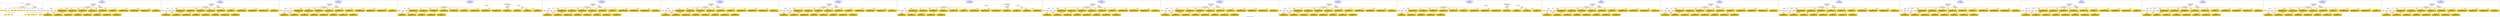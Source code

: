 digraph n0 {
fontcolor="blue"
remincross="true"
label="s23-s-national-portrait-gallery.json"
subgraph cluster_0 {
label="1-correct model"
n2[style="filled",color="white",fillcolor="lightgray",label="CulturalHeritageObject1"];
n3[shape="plaintext",style="filled",fillcolor="gold",label="Copyright"];
n4[shape="plaintext",style="filled",fillcolor="gold",label="DateOfWork"];
n5[style="filled",color="white",fillcolor="lightgray",label="Person1"];
n6[shape="plaintext",style="filled",fillcolor="gold",label="Description"];
n7[shape="plaintext",style="filled",fillcolor="gold",label="Dimension"];
n8[shape="plaintext",style="filled",fillcolor="gold",label="Medium"];
n9[shape="plaintext",style="filled",fillcolor="gold",label="CreditLine"];
n10[shape="plaintext",style="filled",fillcolor="gold",label="Owner"];
n11[style="filled",color="white",fillcolor="lightgray",label="Concept1"];
n12[shape="plaintext",style="filled",fillcolor="gold",label="Title"];
n13[shape="plaintext",style="filled",fillcolor="gold",label="Ref"];
n14[style="filled",color="white",fillcolor="lightgray",label="Person2"];
n15[style="filled",color="white",fillcolor="lightgray",label="Concept2"];
n16[shape="plaintext",style="filled",fillcolor="gold",label="birthDate"];
n17[shape="plaintext",style="filled",fillcolor="gold",label="deathDate"];
n18[shape="plaintext",style="filled",fillcolor="gold",label="Artist"];
n19[shape="plaintext",style="filled",fillcolor="gold",label="sitterBirthDate"];
n20[shape="plaintext",style="filled",fillcolor="gold",label="sitterDeathDate"];
n21[shape="plaintext",style="filled",fillcolor="gold",label="values"];
n22[style="filled",color="white",fillcolor="lightgray",label="EuropeanaAggregation1"];
n23[style="filled",color="white",fillcolor="lightgray",label="WebResource1"];
n24[shape="plaintext",style="filled",fillcolor="gold",label="Image"];
n25[shape="plaintext",style="filled",fillcolor="gold",label="values"];
n26[shape="plaintext",style="filled",fillcolor="gold",label="Classification"];
}
subgraph cluster_1 {
label="candidate 0\nlink coherence:1.0\nnode coherence:1.0\nconfidence:0.6786858734136206\nmapping score:0.6706730689156514\ncost:23.99984\n-precision:0.92-recall:0.92"
n28[style="filled",color="white",fillcolor="lightgray",label="CulturalHeritageObject1"];
n29[style="filled",color="white",fillcolor="lightgray",label="Person1"];
n30[style="filled",color="white",fillcolor="lightgray",label="Person2"];
n31[style="filled",color="white",fillcolor="lightgray",label="Concept1"];
n32[style="filled",color="white",fillcolor="lightgray",label="Concept2"];
n33[style="filled",color="white",fillcolor="lightgray",label="EuropeanaAggregation1"];
n34[style="filled",color="white",fillcolor="lightgray",label="WebResource1"];
n35[shape="plaintext",style="filled",fillcolor="gold",label="Owner\n[CulturalHeritageObject,rightsHolder,0.709]\n[CulturalHeritageObject,provenance,0.228]\n[CulturalHeritageObject,description,0.052]\n[CulturalHeritageObject,title,0.011]"];
n36[shape="plaintext",style="filled",fillcolor="gold",label="Image\n[WebResource,classLink,0.873]\n[Document,classLink,0.114]\n[CulturalHeritageObject,description,0.011]\n[CulturalHeritageObject,medium,0.002]"];
n37[shape="plaintext",style="filled",fillcolor="gold",label="Title\n[Person,nameOfThePerson,0.434]\n[CulturalHeritageObject,title,0.363]\n[CulturalHeritageObject,description,0.103]\n[CulturalHeritageObject,provenance,0.099]"];
n38[shape="plaintext",style="filled",fillcolor="gold",label="birthDate\n[Person,dateOfBirth,0.662]\n[Person,dateOfDeath,0.259]\n[CulturalHeritageObject,created,0.052]\n[CulturalHeritageObject,provenance,0.027]"];
n39[shape="plaintext",style="filled",fillcolor="gold",label="Description\n[CulturalHeritageObject,description,0.714]\n[CulturalHeritageObject,provenance,0.126]\n[CulturalHeritageObject,title,0.102]\n[Person,nameOfThePerson,0.057]"];
n40[shape="plaintext",style="filled",fillcolor="gold",label="sitterBirthDate\n[Person,dateOfBirth,0.653]\n[Person,dateOfDeath,0.291]\n[CulturalHeritageObject,extent,0.033]\n[CulturalHeritageObject,created,0.023]"];
n41[shape="plaintext",style="filled",fillcolor="gold",label="Medium\n[CulturalHeritageObject,medium,0.773]\n[Concept,prefLabel,0.125]\n[CulturalHeritageObject,provenance,0.068]\n[CulturalHeritageObject,description,0.035]"];
n42[shape="plaintext",style="filled",fillcolor="gold",label="values\n[Concept,prefLabel,0.93]\n[CulturalHeritageObject,description,0.058]\n[CulturalHeritageObject,title,0.009]\n[CulturalHeritageObject,provenance,0.003]"];
n43[shape="plaintext",style="filled",fillcolor="gold",label="Copyright\n[CulturalHeritageObject,rights,0.829]\n[CulturalHeritageObject,provenance,0.079]\n[Person,nameOfThePerson,0.062]\n[CulturalHeritageObject,description,0.03]"];
n44[shape="plaintext",style="filled",fillcolor="gold",label="DateOfWork\n[CulturalHeritageObject,created,0.546]\n[Person,dateOfBirth,0.25]\n[Person,dateOfDeath,0.161]\n[CulturalHeritageObject,provenance,0.043]"];
n45[shape="plaintext",style="filled",fillcolor="gold",label="Dimension\n[CulturalHeritageObject,extent,0.851]\n[CulturalHeritageObject,provenance,0.09]\n[CulturalHeritageObject,accessionNumber,0.032]\n[CulturalHeritageObject,description,0.027]"];
n46[shape="plaintext",style="filled",fillcolor="gold",label="Classification\n[Concept,prefLabel,0.665]\n[CulturalHeritageObject,description,0.131]\n[CulturalHeritageObject,created,0.106]\n[Person,nameOfThePerson,0.098]"];
n47[shape="plaintext",style="filled",fillcolor="gold",label="deathDate\n[Person,dateOfDeath,0.469]\n[Person,dateOfBirth,0.432]\n[CulturalHeritageObject,created,0.068]\n[CulturalHeritageObject,provenance,0.031]"];
n48[shape="plaintext",style="filled",fillcolor="gold",label="values\n[Person,nameOfThePerson,0.573]\n[CulturalHeritageObject,title,0.23]\n[CulturalHeritageObject,provenance,0.1]\n[CulturalHeritageObject,description,0.097]"];
n49[shape="plaintext",style="filled",fillcolor="gold",label="CreditLine\n[CulturalHeritageObject,rightsHolder,0.473]\n[CulturalHeritageObject,provenance,0.41]\n[CulturalHeritageObject,description,0.091]\n[CulturalHeritageObject,title,0.026]"];
n50[shape="plaintext",style="filled",fillcolor="gold",label="Ref\n[CulturalHeritageObject,accessionNumber,0.997]\n[CulturalHeritageObject,description,0.002]\n[CulturalHeritageObject,provenance,0.001]\n[CulturalHeritageObject,title,0.001]"];
n51[shape="plaintext",style="filled",fillcolor="gold",label="Artist\n[Person,nameOfThePerson,0.733]\n[Document,classLink,0.106]\n[CulturalHeritageObject,title,0.082]\n[CulturalHeritageObject,description,0.079]"];
n52[shape="plaintext",style="filled",fillcolor="gold",label="sitterDeathDate\n[Person,dateOfDeath,0.468]\n[Person,dateOfBirth,0.45]\n[CulturalHeritageObject,created,0.044]\n[CulturalHeritageObject,extent,0.038]"];
}
subgraph cluster_2 {
label="candidate 1\nlink coherence:1.0\nnode coherence:1.0\nconfidence:0.6635686964800649\nmapping score:0.6656340099377994\ncost:23.99984\n-precision:0.79-recall:0.79"
n54[style="filled",color="white",fillcolor="lightgray",label="CulturalHeritageObject1"];
n55[style="filled",color="white",fillcolor="lightgray",label="Person1"];
n56[style="filled",color="white",fillcolor="lightgray",label="Person2"];
n57[style="filled",color="white",fillcolor="lightgray",label="Concept1"];
n58[style="filled",color="white",fillcolor="lightgray",label="Concept2"];
n59[style="filled",color="white",fillcolor="lightgray",label="EuropeanaAggregation1"];
n60[style="filled",color="white",fillcolor="lightgray",label="WebResource1"];
n61[shape="plaintext",style="filled",fillcolor="gold",label="Owner\n[CulturalHeritageObject,rightsHolder,0.709]\n[CulturalHeritageObject,provenance,0.228]\n[CulturalHeritageObject,description,0.052]\n[CulturalHeritageObject,title,0.011]"];
n62[shape="plaintext",style="filled",fillcolor="gold",label="Image\n[WebResource,classLink,0.873]\n[Document,classLink,0.114]\n[CulturalHeritageObject,description,0.011]\n[CulturalHeritageObject,medium,0.002]"];
n63[shape="plaintext",style="filled",fillcolor="gold",label="values\n[Person,nameOfThePerson,0.573]\n[CulturalHeritageObject,title,0.23]\n[CulturalHeritageObject,provenance,0.1]\n[CulturalHeritageObject,description,0.097]"];
n64[shape="plaintext",style="filled",fillcolor="gold",label="birthDate\n[Person,dateOfBirth,0.662]\n[Person,dateOfDeath,0.259]\n[CulturalHeritageObject,created,0.052]\n[CulturalHeritageObject,provenance,0.027]"];
n65[shape="plaintext",style="filled",fillcolor="gold",label="Description\n[CulturalHeritageObject,description,0.714]\n[CulturalHeritageObject,provenance,0.126]\n[CulturalHeritageObject,title,0.102]\n[Person,nameOfThePerson,0.057]"];
n66[shape="plaintext",style="filled",fillcolor="gold",label="sitterBirthDate\n[Person,dateOfBirth,0.653]\n[Person,dateOfDeath,0.291]\n[CulturalHeritageObject,extent,0.033]\n[CulturalHeritageObject,created,0.023]"];
n67[shape="plaintext",style="filled",fillcolor="gold",label="Medium\n[CulturalHeritageObject,medium,0.773]\n[Concept,prefLabel,0.125]\n[CulturalHeritageObject,provenance,0.068]\n[CulturalHeritageObject,description,0.035]"];
n68[shape="plaintext",style="filled",fillcolor="gold",label="values\n[Concept,prefLabel,0.93]\n[CulturalHeritageObject,description,0.058]\n[CulturalHeritageObject,title,0.009]\n[CulturalHeritageObject,provenance,0.003]"];
n69[shape="plaintext",style="filled",fillcolor="gold",label="Copyright\n[CulturalHeritageObject,rights,0.829]\n[CulturalHeritageObject,provenance,0.079]\n[Person,nameOfThePerson,0.062]\n[CulturalHeritageObject,description,0.03]"];
n70[shape="plaintext",style="filled",fillcolor="gold",label="DateOfWork\n[CulturalHeritageObject,created,0.546]\n[Person,dateOfBirth,0.25]\n[Person,dateOfDeath,0.161]\n[CulturalHeritageObject,provenance,0.043]"];
n71[shape="plaintext",style="filled",fillcolor="gold",label="Dimension\n[CulturalHeritageObject,extent,0.851]\n[CulturalHeritageObject,provenance,0.09]\n[CulturalHeritageObject,accessionNumber,0.032]\n[CulturalHeritageObject,description,0.027]"];
n72[shape="plaintext",style="filled",fillcolor="gold",label="Classification\n[Concept,prefLabel,0.665]\n[CulturalHeritageObject,description,0.131]\n[CulturalHeritageObject,created,0.106]\n[Person,nameOfThePerson,0.098]"];
n73[shape="plaintext",style="filled",fillcolor="gold",label="deathDate\n[Person,dateOfDeath,0.469]\n[Person,dateOfBirth,0.432]\n[CulturalHeritageObject,created,0.068]\n[CulturalHeritageObject,provenance,0.031]"];
n74[shape="plaintext",style="filled",fillcolor="gold",label="Artist\n[Person,nameOfThePerson,0.733]\n[Document,classLink,0.106]\n[CulturalHeritageObject,title,0.082]\n[CulturalHeritageObject,description,0.079]"];
n75[shape="plaintext",style="filled",fillcolor="gold",label="CreditLine\n[CulturalHeritageObject,rightsHolder,0.473]\n[CulturalHeritageObject,provenance,0.41]\n[CulturalHeritageObject,description,0.091]\n[CulturalHeritageObject,title,0.026]"];
n76[shape="plaintext",style="filled",fillcolor="gold",label="Ref\n[CulturalHeritageObject,accessionNumber,0.997]\n[CulturalHeritageObject,description,0.002]\n[CulturalHeritageObject,provenance,0.001]\n[CulturalHeritageObject,title,0.001]"];
n77[shape="plaintext",style="filled",fillcolor="gold",label="Title\n[Person,nameOfThePerson,0.434]\n[CulturalHeritageObject,title,0.363]\n[CulturalHeritageObject,description,0.103]\n[CulturalHeritageObject,provenance,0.099]"];
n78[shape="plaintext",style="filled",fillcolor="gold",label="sitterDeathDate\n[Person,dateOfDeath,0.468]\n[Person,dateOfBirth,0.45]\n[CulturalHeritageObject,created,0.044]\n[CulturalHeritageObject,extent,0.038]"];
}
subgraph cluster_3 {
label="candidate 10\nlink coherence:0.9583333333333334\nnode coherence:1.0\nconfidence:0.6786858734136206\nmapping score:0.6706730689156514\ncost:123.009882\n-precision:0.92-recall:0.92"
n80[style="filled",color="white",fillcolor="lightgray",label="CulturalHeritageObject1"];
n81[style="filled",color="white",fillcolor="lightgray",label="Person1"];
n82[style="filled",color="white",fillcolor="lightgray",label="Person2"];
n83[style="filled",color="white",fillcolor="lightgray",label="Concept1"];
n84[style="filled",color="white",fillcolor="lightgray",label="Concept2"];
n85[style="filled",color="white",fillcolor="lightgray",label="EuropeanaAggregation1"];
n86[style="filled",color="white",fillcolor="lightgray",label="WebResource1"];
n87[shape="plaintext",style="filled",fillcolor="gold",label="Owner\n[CulturalHeritageObject,rightsHolder,0.709]\n[CulturalHeritageObject,provenance,0.228]\n[CulturalHeritageObject,description,0.052]\n[CulturalHeritageObject,title,0.011]"];
n88[shape="plaintext",style="filled",fillcolor="gold",label="Image\n[WebResource,classLink,0.873]\n[Document,classLink,0.114]\n[CulturalHeritageObject,description,0.011]\n[CulturalHeritageObject,medium,0.002]"];
n89[shape="plaintext",style="filled",fillcolor="gold",label="Title\n[Person,nameOfThePerson,0.434]\n[CulturalHeritageObject,title,0.363]\n[CulturalHeritageObject,description,0.103]\n[CulturalHeritageObject,provenance,0.099]"];
n90[shape="plaintext",style="filled",fillcolor="gold",label="birthDate\n[Person,dateOfBirth,0.662]\n[Person,dateOfDeath,0.259]\n[CulturalHeritageObject,created,0.052]\n[CulturalHeritageObject,provenance,0.027]"];
n91[shape="plaintext",style="filled",fillcolor="gold",label="Description\n[CulturalHeritageObject,description,0.714]\n[CulturalHeritageObject,provenance,0.126]\n[CulturalHeritageObject,title,0.102]\n[Person,nameOfThePerson,0.057]"];
n92[shape="plaintext",style="filled",fillcolor="gold",label="sitterBirthDate\n[Person,dateOfBirth,0.653]\n[Person,dateOfDeath,0.291]\n[CulturalHeritageObject,extent,0.033]\n[CulturalHeritageObject,created,0.023]"];
n93[shape="plaintext",style="filled",fillcolor="gold",label="Medium\n[CulturalHeritageObject,medium,0.773]\n[Concept,prefLabel,0.125]\n[CulturalHeritageObject,provenance,0.068]\n[CulturalHeritageObject,description,0.035]"];
n94[shape="plaintext",style="filled",fillcolor="gold",label="values\n[Concept,prefLabel,0.93]\n[CulturalHeritageObject,description,0.058]\n[CulturalHeritageObject,title,0.009]\n[CulturalHeritageObject,provenance,0.003]"];
n95[shape="plaintext",style="filled",fillcolor="gold",label="Copyright\n[CulturalHeritageObject,rights,0.829]\n[CulturalHeritageObject,provenance,0.079]\n[Person,nameOfThePerson,0.062]\n[CulturalHeritageObject,description,0.03]"];
n96[shape="plaintext",style="filled",fillcolor="gold",label="DateOfWork\n[CulturalHeritageObject,created,0.546]\n[Person,dateOfBirth,0.25]\n[Person,dateOfDeath,0.161]\n[CulturalHeritageObject,provenance,0.043]"];
n97[shape="plaintext",style="filled",fillcolor="gold",label="Dimension\n[CulturalHeritageObject,extent,0.851]\n[CulturalHeritageObject,provenance,0.09]\n[CulturalHeritageObject,accessionNumber,0.032]\n[CulturalHeritageObject,description,0.027]"];
n98[shape="plaintext",style="filled",fillcolor="gold",label="Classification\n[Concept,prefLabel,0.665]\n[CulturalHeritageObject,description,0.131]\n[CulturalHeritageObject,created,0.106]\n[Person,nameOfThePerson,0.098]"];
n99[shape="plaintext",style="filled",fillcolor="gold",label="deathDate\n[Person,dateOfDeath,0.469]\n[Person,dateOfBirth,0.432]\n[CulturalHeritageObject,created,0.068]\n[CulturalHeritageObject,provenance,0.031]"];
n100[shape="plaintext",style="filled",fillcolor="gold",label="values\n[Person,nameOfThePerson,0.573]\n[CulturalHeritageObject,title,0.23]\n[CulturalHeritageObject,provenance,0.1]\n[CulturalHeritageObject,description,0.097]"];
n101[shape="plaintext",style="filled",fillcolor="gold",label="CreditLine\n[CulturalHeritageObject,rightsHolder,0.473]\n[CulturalHeritageObject,provenance,0.41]\n[CulturalHeritageObject,description,0.091]\n[CulturalHeritageObject,title,0.026]"];
n102[shape="plaintext",style="filled",fillcolor="gold",label="Ref\n[CulturalHeritageObject,accessionNumber,0.997]\n[CulturalHeritageObject,description,0.002]\n[CulturalHeritageObject,provenance,0.001]\n[CulturalHeritageObject,title,0.001]"];
n103[shape="plaintext",style="filled",fillcolor="gold",label="Artist\n[Person,nameOfThePerson,0.733]\n[Document,classLink,0.106]\n[CulturalHeritageObject,title,0.082]\n[CulturalHeritageObject,description,0.079]"];
n104[shape="plaintext",style="filled",fillcolor="gold",label="sitterDeathDate\n[Person,dateOfDeath,0.468]\n[Person,dateOfBirth,0.45]\n[CulturalHeritageObject,created,0.044]\n[CulturalHeritageObject,extent,0.038]"];
}
subgraph cluster_4 {
label="candidate 11\nlink coherence:0.9583333333333334\nnode coherence:1.0\nconfidence:0.6786858734136206\nmapping score:0.6706730689156514\ncost:123.009902\n-precision:0.88-recall:0.88"
n106[style="filled",color="white",fillcolor="lightgray",label="CulturalHeritageObject1"];
n107[style="filled",color="white",fillcolor="lightgray",label="Person2"];
n108[style="filled",color="white",fillcolor="lightgray",label="Concept1"];
n109[style="filled",color="white",fillcolor="lightgray",label="Concept2"];
n110[style="filled",color="white",fillcolor="lightgray",label="EuropeanaAggregation1"];
n111[style="filled",color="white",fillcolor="lightgray",label="WebResource1"];
n112[style="filled",color="white",fillcolor="lightgray",label="Person1"];
n113[shape="plaintext",style="filled",fillcolor="gold",label="Owner\n[CulturalHeritageObject,rightsHolder,0.709]\n[CulturalHeritageObject,provenance,0.228]\n[CulturalHeritageObject,description,0.052]\n[CulturalHeritageObject,title,0.011]"];
n114[shape="plaintext",style="filled",fillcolor="gold",label="Image\n[WebResource,classLink,0.873]\n[Document,classLink,0.114]\n[CulturalHeritageObject,description,0.011]\n[CulturalHeritageObject,medium,0.002]"];
n115[shape="plaintext",style="filled",fillcolor="gold",label="Title\n[Person,nameOfThePerson,0.434]\n[CulturalHeritageObject,title,0.363]\n[CulturalHeritageObject,description,0.103]\n[CulturalHeritageObject,provenance,0.099]"];
n116[shape="plaintext",style="filled",fillcolor="gold",label="birthDate\n[Person,dateOfBirth,0.662]\n[Person,dateOfDeath,0.259]\n[CulturalHeritageObject,created,0.052]\n[CulturalHeritageObject,provenance,0.027]"];
n117[shape="plaintext",style="filled",fillcolor="gold",label="Description\n[CulturalHeritageObject,description,0.714]\n[CulturalHeritageObject,provenance,0.126]\n[CulturalHeritageObject,title,0.102]\n[Person,nameOfThePerson,0.057]"];
n118[shape="plaintext",style="filled",fillcolor="gold",label="sitterBirthDate\n[Person,dateOfBirth,0.653]\n[Person,dateOfDeath,0.291]\n[CulturalHeritageObject,extent,0.033]\n[CulturalHeritageObject,created,0.023]"];
n119[shape="plaintext",style="filled",fillcolor="gold",label="Medium\n[CulturalHeritageObject,medium,0.773]\n[Concept,prefLabel,0.125]\n[CulturalHeritageObject,provenance,0.068]\n[CulturalHeritageObject,description,0.035]"];
n120[shape="plaintext",style="filled",fillcolor="gold",label="values\n[Concept,prefLabel,0.93]\n[CulturalHeritageObject,description,0.058]\n[CulturalHeritageObject,title,0.009]\n[CulturalHeritageObject,provenance,0.003]"];
n121[shape="plaintext",style="filled",fillcolor="gold",label="Copyright\n[CulturalHeritageObject,rights,0.829]\n[CulturalHeritageObject,provenance,0.079]\n[Person,nameOfThePerson,0.062]\n[CulturalHeritageObject,description,0.03]"];
n122[shape="plaintext",style="filled",fillcolor="gold",label="DateOfWork\n[CulturalHeritageObject,created,0.546]\n[Person,dateOfBirth,0.25]\n[Person,dateOfDeath,0.161]\n[CulturalHeritageObject,provenance,0.043]"];
n123[shape="plaintext",style="filled",fillcolor="gold",label="Dimension\n[CulturalHeritageObject,extent,0.851]\n[CulturalHeritageObject,provenance,0.09]\n[CulturalHeritageObject,accessionNumber,0.032]\n[CulturalHeritageObject,description,0.027]"];
n124[shape="plaintext",style="filled",fillcolor="gold",label="Classification\n[Concept,prefLabel,0.665]\n[CulturalHeritageObject,description,0.131]\n[CulturalHeritageObject,created,0.106]\n[Person,nameOfThePerson,0.098]"];
n125[shape="plaintext",style="filled",fillcolor="gold",label="deathDate\n[Person,dateOfDeath,0.469]\n[Person,dateOfBirth,0.432]\n[CulturalHeritageObject,created,0.068]\n[CulturalHeritageObject,provenance,0.031]"];
n126[shape="plaintext",style="filled",fillcolor="gold",label="values\n[Person,nameOfThePerson,0.573]\n[CulturalHeritageObject,title,0.23]\n[CulturalHeritageObject,provenance,0.1]\n[CulturalHeritageObject,description,0.097]"];
n127[shape="plaintext",style="filled",fillcolor="gold",label="CreditLine\n[CulturalHeritageObject,rightsHolder,0.473]\n[CulturalHeritageObject,provenance,0.41]\n[CulturalHeritageObject,description,0.091]\n[CulturalHeritageObject,title,0.026]"];
n128[shape="plaintext",style="filled",fillcolor="gold",label="Ref\n[CulturalHeritageObject,accessionNumber,0.997]\n[CulturalHeritageObject,description,0.002]\n[CulturalHeritageObject,provenance,0.001]\n[CulturalHeritageObject,title,0.001]"];
n129[shape="plaintext",style="filled",fillcolor="gold",label="Artist\n[Person,nameOfThePerson,0.733]\n[Document,classLink,0.106]\n[CulturalHeritageObject,title,0.082]\n[CulturalHeritageObject,description,0.079]"];
n130[shape="plaintext",style="filled",fillcolor="gold",label="sitterDeathDate\n[Person,dateOfDeath,0.468]\n[Person,dateOfBirth,0.45]\n[CulturalHeritageObject,created,0.044]\n[CulturalHeritageObject,extent,0.038]"];
}
subgraph cluster_5 {
label="candidate 12\nlink coherence:0.9583333333333334\nnode coherence:1.0\nconfidence:0.6635686964800649\nmapping score:0.6656340099377994\ncost:23.99984\n-precision:0.83-recall:0.83"
n132[style="filled",color="white",fillcolor="lightgray",label="CulturalHeritageObject1"];
n133[style="filled",color="white",fillcolor="lightgray",label="Person1"];
n134[style="filled",color="white",fillcolor="lightgray",label="Person2"];
n135[style="filled",color="white",fillcolor="lightgray",label="Concept1"];
n136[style="filled",color="white",fillcolor="lightgray",label="Concept2"];
n137[style="filled",color="white",fillcolor="lightgray",label="EuropeanaAggregation1"];
n138[style="filled",color="white",fillcolor="lightgray",label="WebResource1"];
n139[shape="plaintext",style="filled",fillcolor="gold",label="Owner\n[CulturalHeritageObject,rightsHolder,0.709]\n[CulturalHeritageObject,provenance,0.228]\n[CulturalHeritageObject,description,0.052]\n[CulturalHeritageObject,title,0.011]"];
n140[shape="plaintext",style="filled",fillcolor="gold",label="Image\n[WebResource,classLink,0.873]\n[Document,classLink,0.114]\n[CulturalHeritageObject,description,0.011]\n[CulturalHeritageObject,medium,0.002]"];
n141[shape="plaintext",style="filled",fillcolor="gold",label="values\n[Person,nameOfThePerson,0.573]\n[CulturalHeritageObject,title,0.23]\n[CulturalHeritageObject,provenance,0.1]\n[CulturalHeritageObject,description,0.097]"];
n142[shape="plaintext",style="filled",fillcolor="gold",label="birthDate\n[Person,dateOfBirth,0.662]\n[Person,dateOfDeath,0.259]\n[CulturalHeritageObject,created,0.052]\n[CulturalHeritageObject,provenance,0.027]"];
n143[shape="plaintext",style="filled",fillcolor="gold",label="Description\n[CulturalHeritageObject,description,0.714]\n[CulturalHeritageObject,provenance,0.126]\n[CulturalHeritageObject,title,0.102]\n[Person,nameOfThePerson,0.057]"];
n144[shape="plaintext",style="filled",fillcolor="gold",label="sitterBirthDate\n[Person,dateOfBirth,0.653]\n[Person,dateOfDeath,0.291]\n[CulturalHeritageObject,extent,0.033]\n[CulturalHeritageObject,created,0.023]"];
n145[shape="plaintext",style="filled",fillcolor="gold",label="Medium\n[CulturalHeritageObject,medium,0.773]\n[Concept,prefLabel,0.125]\n[CulturalHeritageObject,provenance,0.068]\n[CulturalHeritageObject,description,0.035]"];
n146[shape="plaintext",style="filled",fillcolor="gold",label="values\n[Concept,prefLabel,0.93]\n[CulturalHeritageObject,description,0.058]\n[CulturalHeritageObject,title,0.009]\n[CulturalHeritageObject,provenance,0.003]"];
n147[shape="plaintext",style="filled",fillcolor="gold",label="Copyright\n[CulturalHeritageObject,rights,0.829]\n[CulturalHeritageObject,provenance,0.079]\n[Person,nameOfThePerson,0.062]\n[CulturalHeritageObject,description,0.03]"];
n148[shape="plaintext",style="filled",fillcolor="gold",label="DateOfWork\n[CulturalHeritageObject,created,0.546]\n[Person,dateOfBirth,0.25]\n[Person,dateOfDeath,0.161]\n[CulturalHeritageObject,provenance,0.043]"];
n149[shape="plaintext",style="filled",fillcolor="gold",label="Dimension\n[CulturalHeritageObject,extent,0.851]\n[CulturalHeritageObject,provenance,0.09]\n[CulturalHeritageObject,accessionNumber,0.032]\n[CulturalHeritageObject,description,0.027]"];
n150[shape="plaintext",style="filled",fillcolor="gold",label="Classification\n[Concept,prefLabel,0.665]\n[CulturalHeritageObject,description,0.131]\n[CulturalHeritageObject,created,0.106]\n[Person,nameOfThePerson,0.098]"];
n151[shape="plaintext",style="filled",fillcolor="gold",label="deathDate\n[Person,dateOfDeath,0.469]\n[Person,dateOfBirth,0.432]\n[CulturalHeritageObject,created,0.068]\n[CulturalHeritageObject,provenance,0.031]"];
n152[shape="plaintext",style="filled",fillcolor="gold",label="Artist\n[Person,nameOfThePerson,0.733]\n[Document,classLink,0.106]\n[CulturalHeritageObject,title,0.082]\n[CulturalHeritageObject,description,0.079]"];
n153[shape="plaintext",style="filled",fillcolor="gold",label="CreditLine\n[CulturalHeritageObject,rightsHolder,0.473]\n[CulturalHeritageObject,provenance,0.41]\n[CulturalHeritageObject,description,0.091]\n[CulturalHeritageObject,title,0.026]"];
n154[shape="plaintext",style="filled",fillcolor="gold",label="Ref\n[CulturalHeritageObject,accessionNumber,0.997]\n[CulturalHeritageObject,description,0.002]\n[CulturalHeritageObject,provenance,0.001]\n[CulturalHeritageObject,title,0.001]"];
n155[shape="plaintext",style="filled",fillcolor="gold",label="Title\n[Person,nameOfThePerson,0.434]\n[CulturalHeritageObject,title,0.363]\n[CulturalHeritageObject,description,0.103]\n[CulturalHeritageObject,provenance,0.099]"];
n156[shape="plaintext",style="filled",fillcolor="gold",label="sitterDeathDate\n[Person,dateOfDeath,0.468]\n[Person,dateOfBirth,0.45]\n[CulturalHeritageObject,created,0.044]\n[CulturalHeritageObject,extent,0.038]"];
}
subgraph cluster_6 {
label="candidate 13\nlink coherence:0.9583333333333334\nnode coherence:1.0\nconfidence:0.6635686964800649\nmapping score:0.6656340099377994\ncost:23.99985\n-precision:0.83-recall:0.83"
n158[style="filled",color="white",fillcolor="lightgray",label="CulturalHeritageObject1"];
n159[style="filled",color="white",fillcolor="lightgray",label="Person1"];
n160[style="filled",color="white",fillcolor="lightgray",label="Person2"];
n161[style="filled",color="white",fillcolor="lightgray",label="Concept1"];
n162[style="filled",color="white",fillcolor="lightgray",label="Concept2"];
n163[style="filled",color="white",fillcolor="lightgray",label="EuropeanaAggregation1"];
n164[style="filled",color="white",fillcolor="lightgray",label="WebResource1"];
n165[shape="plaintext",style="filled",fillcolor="gold",label="Owner\n[CulturalHeritageObject,rightsHolder,0.709]\n[CulturalHeritageObject,provenance,0.228]\n[CulturalHeritageObject,description,0.052]\n[CulturalHeritageObject,title,0.011]"];
n166[shape="plaintext",style="filled",fillcolor="gold",label="Image\n[WebResource,classLink,0.873]\n[Document,classLink,0.114]\n[CulturalHeritageObject,description,0.011]\n[CulturalHeritageObject,medium,0.002]"];
n167[shape="plaintext",style="filled",fillcolor="gold",label="values\n[Person,nameOfThePerson,0.573]\n[CulturalHeritageObject,title,0.23]\n[CulturalHeritageObject,provenance,0.1]\n[CulturalHeritageObject,description,0.097]"];
n168[shape="plaintext",style="filled",fillcolor="gold",label="birthDate\n[Person,dateOfBirth,0.662]\n[Person,dateOfDeath,0.259]\n[CulturalHeritageObject,created,0.052]\n[CulturalHeritageObject,provenance,0.027]"];
n169[shape="plaintext",style="filled",fillcolor="gold",label="Description\n[CulturalHeritageObject,description,0.714]\n[CulturalHeritageObject,provenance,0.126]\n[CulturalHeritageObject,title,0.102]\n[Person,nameOfThePerson,0.057]"];
n170[shape="plaintext",style="filled",fillcolor="gold",label="sitterBirthDate\n[Person,dateOfBirth,0.653]\n[Person,dateOfDeath,0.291]\n[CulturalHeritageObject,extent,0.033]\n[CulturalHeritageObject,created,0.023]"];
n171[shape="plaintext",style="filled",fillcolor="gold",label="Medium\n[CulturalHeritageObject,medium,0.773]\n[Concept,prefLabel,0.125]\n[CulturalHeritageObject,provenance,0.068]\n[CulturalHeritageObject,description,0.035]"];
n172[shape="plaintext",style="filled",fillcolor="gold",label="values\n[Concept,prefLabel,0.93]\n[CulturalHeritageObject,description,0.058]\n[CulturalHeritageObject,title,0.009]\n[CulturalHeritageObject,provenance,0.003]"];
n173[shape="plaintext",style="filled",fillcolor="gold",label="Copyright\n[CulturalHeritageObject,rights,0.829]\n[CulturalHeritageObject,provenance,0.079]\n[Person,nameOfThePerson,0.062]\n[CulturalHeritageObject,description,0.03]"];
n174[shape="plaintext",style="filled",fillcolor="gold",label="DateOfWork\n[CulturalHeritageObject,created,0.546]\n[Person,dateOfBirth,0.25]\n[Person,dateOfDeath,0.161]\n[CulturalHeritageObject,provenance,0.043]"];
n175[shape="plaintext",style="filled",fillcolor="gold",label="Dimension\n[CulturalHeritageObject,extent,0.851]\n[CulturalHeritageObject,provenance,0.09]\n[CulturalHeritageObject,accessionNumber,0.032]\n[CulturalHeritageObject,description,0.027]"];
n176[shape="plaintext",style="filled",fillcolor="gold",label="Classification\n[Concept,prefLabel,0.665]\n[CulturalHeritageObject,description,0.131]\n[CulturalHeritageObject,created,0.106]\n[Person,nameOfThePerson,0.098]"];
n177[shape="plaintext",style="filled",fillcolor="gold",label="deathDate\n[Person,dateOfDeath,0.469]\n[Person,dateOfBirth,0.432]\n[CulturalHeritageObject,created,0.068]\n[CulturalHeritageObject,provenance,0.031]"];
n178[shape="plaintext",style="filled",fillcolor="gold",label="Artist\n[Person,nameOfThePerson,0.733]\n[Document,classLink,0.106]\n[CulturalHeritageObject,title,0.082]\n[CulturalHeritageObject,description,0.079]"];
n179[shape="plaintext",style="filled",fillcolor="gold",label="CreditLine\n[CulturalHeritageObject,rightsHolder,0.473]\n[CulturalHeritageObject,provenance,0.41]\n[CulturalHeritageObject,description,0.091]\n[CulturalHeritageObject,title,0.026]"];
n180[shape="plaintext",style="filled",fillcolor="gold",label="Ref\n[CulturalHeritageObject,accessionNumber,0.997]\n[CulturalHeritageObject,description,0.002]\n[CulturalHeritageObject,provenance,0.001]\n[CulturalHeritageObject,title,0.001]"];
n181[shape="plaintext",style="filled",fillcolor="gold",label="Title\n[Person,nameOfThePerson,0.434]\n[CulturalHeritageObject,title,0.363]\n[CulturalHeritageObject,description,0.103]\n[CulturalHeritageObject,provenance,0.099]"];
n182[shape="plaintext",style="filled",fillcolor="gold",label="sitterDeathDate\n[Person,dateOfDeath,0.468]\n[Person,dateOfBirth,0.45]\n[CulturalHeritageObject,created,0.044]\n[CulturalHeritageObject,extent,0.038]"];
}
subgraph cluster_7 {
label="candidate 14\nlink coherence:0.9583333333333334\nnode coherence:1.0\nconfidence:0.6635686964800649\nmapping score:0.6656340099377994\ncost:123.009882\n-precision:0.79-recall:0.79"
n184[style="filled",color="white",fillcolor="lightgray",label="CulturalHeritageObject1"];
n185[style="filled",color="white",fillcolor="lightgray",label="Person1"];
n186[style="filled",color="white",fillcolor="lightgray",label="Person2"];
n187[style="filled",color="white",fillcolor="lightgray",label="Concept1"];
n188[style="filled",color="white",fillcolor="lightgray",label="Concept2"];
n189[style="filled",color="white",fillcolor="lightgray",label="EuropeanaAggregation1"];
n190[style="filled",color="white",fillcolor="lightgray",label="WebResource1"];
n191[shape="plaintext",style="filled",fillcolor="gold",label="Owner\n[CulturalHeritageObject,rightsHolder,0.709]\n[CulturalHeritageObject,provenance,0.228]\n[CulturalHeritageObject,description,0.052]\n[CulturalHeritageObject,title,0.011]"];
n192[shape="plaintext",style="filled",fillcolor="gold",label="Image\n[WebResource,classLink,0.873]\n[Document,classLink,0.114]\n[CulturalHeritageObject,description,0.011]\n[CulturalHeritageObject,medium,0.002]"];
n193[shape="plaintext",style="filled",fillcolor="gold",label="values\n[Person,nameOfThePerson,0.573]\n[CulturalHeritageObject,title,0.23]\n[CulturalHeritageObject,provenance,0.1]\n[CulturalHeritageObject,description,0.097]"];
n194[shape="plaintext",style="filled",fillcolor="gold",label="birthDate\n[Person,dateOfBirth,0.662]\n[Person,dateOfDeath,0.259]\n[CulturalHeritageObject,created,0.052]\n[CulturalHeritageObject,provenance,0.027]"];
n195[shape="plaintext",style="filled",fillcolor="gold",label="Description\n[CulturalHeritageObject,description,0.714]\n[CulturalHeritageObject,provenance,0.126]\n[CulturalHeritageObject,title,0.102]\n[Person,nameOfThePerson,0.057]"];
n196[shape="plaintext",style="filled",fillcolor="gold",label="sitterBirthDate\n[Person,dateOfBirth,0.653]\n[Person,dateOfDeath,0.291]\n[CulturalHeritageObject,extent,0.033]\n[CulturalHeritageObject,created,0.023]"];
n197[shape="plaintext",style="filled",fillcolor="gold",label="Medium\n[CulturalHeritageObject,medium,0.773]\n[Concept,prefLabel,0.125]\n[CulturalHeritageObject,provenance,0.068]\n[CulturalHeritageObject,description,0.035]"];
n198[shape="plaintext",style="filled",fillcolor="gold",label="values\n[Concept,prefLabel,0.93]\n[CulturalHeritageObject,description,0.058]\n[CulturalHeritageObject,title,0.009]\n[CulturalHeritageObject,provenance,0.003]"];
n199[shape="plaintext",style="filled",fillcolor="gold",label="Copyright\n[CulturalHeritageObject,rights,0.829]\n[CulturalHeritageObject,provenance,0.079]\n[Person,nameOfThePerson,0.062]\n[CulturalHeritageObject,description,0.03]"];
n200[shape="plaintext",style="filled",fillcolor="gold",label="DateOfWork\n[CulturalHeritageObject,created,0.546]\n[Person,dateOfBirth,0.25]\n[Person,dateOfDeath,0.161]\n[CulturalHeritageObject,provenance,0.043]"];
n201[shape="plaintext",style="filled",fillcolor="gold",label="Dimension\n[CulturalHeritageObject,extent,0.851]\n[CulturalHeritageObject,provenance,0.09]\n[CulturalHeritageObject,accessionNumber,0.032]\n[CulturalHeritageObject,description,0.027]"];
n202[shape="plaintext",style="filled",fillcolor="gold",label="Classification\n[Concept,prefLabel,0.665]\n[CulturalHeritageObject,description,0.131]\n[CulturalHeritageObject,created,0.106]\n[Person,nameOfThePerson,0.098]"];
n203[shape="plaintext",style="filled",fillcolor="gold",label="deathDate\n[Person,dateOfDeath,0.469]\n[Person,dateOfBirth,0.432]\n[CulturalHeritageObject,created,0.068]\n[CulturalHeritageObject,provenance,0.031]"];
n204[shape="plaintext",style="filled",fillcolor="gold",label="Artist\n[Person,nameOfThePerson,0.733]\n[Document,classLink,0.106]\n[CulturalHeritageObject,title,0.082]\n[CulturalHeritageObject,description,0.079]"];
n205[shape="plaintext",style="filled",fillcolor="gold",label="CreditLine\n[CulturalHeritageObject,rightsHolder,0.473]\n[CulturalHeritageObject,provenance,0.41]\n[CulturalHeritageObject,description,0.091]\n[CulturalHeritageObject,title,0.026]"];
n206[shape="plaintext",style="filled",fillcolor="gold",label="Ref\n[CulturalHeritageObject,accessionNumber,0.997]\n[CulturalHeritageObject,description,0.002]\n[CulturalHeritageObject,provenance,0.001]\n[CulturalHeritageObject,title,0.001]"];
n207[shape="plaintext",style="filled",fillcolor="gold",label="Title\n[Person,nameOfThePerson,0.434]\n[CulturalHeritageObject,title,0.363]\n[CulturalHeritageObject,description,0.103]\n[CulturalHeritageObject,provenance,0.099]"];
n208[shape="plaintext",style="filled",fillcolor="gold",label="sitterDeathDate\n[Person,dateOfDeath,0.468]\n[Person,dateOfBirth,0.45]\n[CulturalHeritageObject,created,0.044]\n[CulturalHeritageObject,extent,0.038]"];
}
subgraph cluster_8 {
label="candidate 15\nlink coherence:0.9583333333333334\nnode coherence:1.0\nconfidence:0.6635686964800649\nmapping score:0.6656340099377994\ncost:123.009902\n-precision:0.75-recall:0.75"
n210[style="filled",color="white",fillcolor="lightgray",label="CulturalHeritageObject1"];
n211[style="filled",color="white",fillcolor="lightgray",label="Person2"];
n212[style="filled",color="white",fillcolor="lightgray",label="Concept1"];
n213[style="filled",color="white",fillcolor="lightgray",label="Concept2"];
n214[style="filled",color="white",fillcolor="lightgray",label="EuropeanaAggregation1"];
n215[style="filled",color="white",fillcolor="lightgray",label="WebResource1"];
n216[style="filled",color="white",fillcolor="lightgray",label="Person1"];
n217[shape="plaintext",style="filled",fillcolor="gold",label="Owner\n[CulturalHeritageObject,rightsHolder,0.709]\n[CulturalHeritageObject,provenance,0.228]\n[CulturalHeritageObject,description,0.052]\n[CulturalHeritageObject,title,0.011]"];
n218[shape="plaintext",style="filled",fillcolor="gold",label="Image\n[WebResource,classLink,0.873]\n[Document,classLink,0.114]\n[CulturalHeritageObject,description,0.011]\n[CulturalHeritageObject,medium,0.002]"];
n219[shape="plaintext",style="filled",fillcolor="gold",label="values\n[Person,nameOfThePerson,0.573]\n[CulturalHeritageObject,title,0.23]\n[CulturalHeritageObject,provenance,0.1]\n[CulturalHeritageObject,description,0.097]"];
n220[shape="plaintext",style="filled",fillcolor="gold",label="birthDate\n[Person,dateOfBirth,0.662]\n[Person,dateOfDeath,0.259]\n[CulturalHeritageObject,created,0.052]\n[CulturalHeritageObject,provenance,0.027]"];
n221[shape="plaintext",style="filled",fillcolor="gold",label="Description\n[CulturalHeritageObject,description,0.714]\n[CulturalHeritageObject,provenance,0.126]\n[CulturalHeritageObject,title,0.102]\n[Person,nameOfThePerson,0.057]"];
n222[shape="plaintext",style="filled",fillcolor="gold",label="sitterBirthDate\n[Person,dateOfBirth,0.653]\n[Person,dateOfDeath,0.291]\n[CulturalHeritageObject,extent,0.033]\n[CulturalHeritageObject,created,0.023]"];
n223[shape="plaintext",style="filled",fillcolor="gold",label="Medium\n[CulturalHeritageObject,medium,0.773]\n[Concept,prefLabel,0.125]\n[CulturalHeritageObject,provenance,0.068]\n[CulturalHeritageObject,description,0.035]"];
n224[shape="plaintext",style="filled",fillcolor="gold",label="values\n[Concept,prefLabel,0.93]\n[CulturalHeritageObject,description,0.058]\n[CulturalHeritageObject,title,0.009]\n[CulturalHeritageObject,provenance,0.003]"];
n225[shape="plaintext",style="filled",fillcolor="gold",label="Copyright\n[CulturalHeritageObject,rights,0.829]\n[CulturalHeritageObject,provenance,0.079]\n[Person,nameOfThePerson,0.062]\n[CulturalHeritageObject,description,0.03]"];
n226[shape="plaintext",style="filled",fillcolor="gold",label="DateOfWork\n[CulturalHeritageObject,created,0.546]\n[Person,dateOfBirth,0.25]\n[Person,dateOfDeath,0.161]\n[CulturalHeritageObject,provenance,0.043]"];
n227[shape="plaintext",style="filled",fillcolor="gold",label="Dimension\n[CulturalHeritageObject,extent,0.851]\n[CulturalHeritageObject,provenance,0.09]\n[CulturalHeritageObject,accessionNumber,0.032]\n[CulturalHeritageObject,description,0.027]"];
n228[shape="plaintext",style="filled",fillcolor="gold",label="Classification\n[Concept,prefLabel,0.665]\n[CulturalHeritageObject,description,0.131]\n[CulturalHeritageObject,created,0.106]\n[Person,nameOfThePerson,0.098]"];
n229[shape="plaintext",style="filled",fillcolor="gold",label="deathDate\n[Person,dateOfDeath,0.469]\n[Person,dateOfBirth,0.432]\n[CulturalHeritageObject,created,0.068]\n[CulturalHeritageObject,provenance,0.031]"];
n230[shape="plaintext",style="filled",fillcolor="gold",label="Artist\n[Person,nameOfThePerson,0.733]\n[Document,classLink,0.106]\n[CulturalHeritageObject,title,0.082]\n[CulturalHeritageObject,description,0.079]"];
n231[shape="plaintext",style="filled",fillcolor="gold",label="CreditLine\n[CulturalHeritageObject,rightsHolder,0.473]\n[CulturalHeritageObject,provenance,0.41]\n[CulturalHeritageObject,description,0.091]\n[CulturalHeritageObject,title,0.026]"];
n232[shape="plaintext",style="filled",fillcolor="gold",label="Ref\n[CulturalHeritageObject,accessionNumber,0.997]\n[CulturalHeritageObject,description,0.002]\n[CulturalHeritageObject,provenance,0.001]\n[CulturalHeritageObject,title,0.001]"];
n233[shape="plaintext",style="filled",fillcolor="gold",label="Title\n[Person,nameOfThePerson,0.434]\n[CulturalHeritageObject,title,0.363]\n[CulturalHeritageObject,description,0.103]\n[CulturalHeritageObject,provenance,0.099]"];
n234[shape="plaintext",style="filled",fillcolor="gold",label="sitterDeathDate\n[Person,dateOfDeath,0.468]\n[Person,dateOfBirth,0.45]\n[CulturalHeritageObject,created,0.044]\n[CulturalHeritageObject,extent,0.038]"];
}
subgraph cluster_9 {
label="candidate 16\nlink coherence:0.9583333333333334\nnode coherence:1.0\nconfidence:0.6575756610783166\nmapping score:0.6636363314705499\ncost:23.99984\n-precision:0.88-recall:0.88"
n236[style="filled",color="white",fillcolor="lightgray",label="CulturalHeritageObject1"];
n237[style="filled",color="white",fillcolor="lightgray",label="Person1"];
n238[style="filled",color="white",fillcolor="lightgray",label="Person2"];
n239[style="filled",color="white",fillcolor="lightgray",label="Concept1"];
n240[style="filled",color="white",fillcolor="lightgray",label="Concept2"];
n241[style="filled",color="white",fillcolor="lightgray",label="EuropeanaAggregation1"];
n242[style="filled",color="white",fillcolor="lightgray",label="WebResource1"];
n243[shape="plaintext",style="filled",fillcolor="gold",label="Owner\n[CulturalHeritageObject,rightsHolder,0.709]\n[CulturalHeritageObject,provenance,0.228]\n[CulturalHeritageObject,description,0.052]\n[CulturalHeritageObject,title,0.011]"];
n244[shape="plaintext",style="filled",fillcolor="gold",label="Image\n[WebResource,classLink,0.873]\n[Document,classLink,0.114]\n[CulturalHeritageObject,description,0.011]\n[CulturalHeritageObject,medium,0.002]"];
n245[shape="plaintext",style="filled",fillcolor="gold",label="Title\n[Person,nameOfThePerson,0.434]\n[CulturalHeritageObject,title,0.363]\n[CulturalHeritageObject,description,0.103]\n[CulturalHeritageObject,provenance,0.099]"];
n246[shape="plaintext",style="filled",fillcolor="gold",label="birthDate\n[Person,dateOfBirth,0.662]\n[Person,dateOfDeath,0.259]\n[CulturalHeritageObject,created,0.052]\n[CulturalHeritageObject,provenance,0.027]"];
n247[shape="plaintext",style="filled",fillcolor="gold",label="sitterDeathDate\n[Person,dateOfDeath,0.468]\n[Person,dateOfBirth,0.45]\n[CulturalHeritageObject,created,0.044]\n[CulturalHeritageObject,extent,0.038]"];
n248[shape="plaintext",style="filled",fillcolor="gold",label="Description\n[CulturalHeritageObject,description,0.714]\n[CulturalHeritageObject,provenance,0.126]\n[CulturalHeritageObject,title,0.102]\n[Person,nameOfThePerson,0.057]"];
n249[shape="plaintext",style="filled",fillcolor="gold",label="Medium\n[CulturalHeritageObject,medium,0.773]\n[Concept,prefLabel,0.125]\n[CulturalHeritageObject,provenance,0.068]\n[CulturalHeritageObject,description,0.035]"];
n250[shape="plaintext",style="filled",fillcolor="gold",label="values\n[Concept,prefLabel,0.93]\n[CulturalHeritageObject,description,0.058]\n[CulturalHeritageObject,title,0.009]\n[CulturalHeritageObject,provenance,0.003]"];
n251[shape="plaintext",style="filled",fillcolor="gold",label="Copyright\n[CulturalHeritageObject,rights,0.829]\n[CulturalHeritageObject,provenance,0.079]\n[Person,nameOfThePerson,0.062]\n[CulturalHeritageObject,description,0.03]"];
n252[shape="plaintext",style="filled",fillcolor="gold",label="DateOfWork\n[CulturalHeritageObject,created,0.546]\n[Person,dateOfBirth,0.25]\n[Person,dateOfDeath,0.161]\n[CulturalHeritageObject,provenance,0.043]"];
n253[shape="plaintext",style="filled",fillcolor="gold",label="Dimension\n[CulturalHeritageObject,extent,0.851]\n[CulturalHeritageObject,provenance,0.09]\n[CulturalHeritageObject,accessionNumber,0.032]\n[CulturalHeritageObject,description,0.027]"];
n254[shape="plaintext",style="filled",fillcolor="gold",label="Classification\n[Concept,prefLabel,0.665]\n[CulturalHeritageObject,description,0.131]\n[CulturalHeritageObject,created,0.106]\n[Person,nameOfThePerson,0.098]"];
n255[shape="plaintext",style="filled",fillcolor="gold",label="deathDate\n[Person,dateOfDeath,0.469]\n[Person,dateOfBirth,0.432]\n[CulturalHeritageObject,created,0.068]\n[CulturalHeritageObject,provenance,0.031]"];
n256[shape="plaintext",style="filled",fillcolor="gold",label="values\n[Person,nameOfThePerson,0.573]\n[CulturalHeritageObject,title,0.23]\n[CulturalHeritageObject,provenance,0.1]\n[CulturalHeritageObject,description,0.097]"];
n257[shape="plaintext",style="filled",fillcolor="gold",label="CreditLine\n[CulturalHeritageObject,rightsHolder,0.473]\n[CulturalHeritageObject,provenance,0.41]\n[CulturalHeritageObject,description,0.091]\n[CulturalHeritageObject,title,0.026]"];
n258[shape="plaintext",style="filled",fillcolor="gold",label="Ref\n[CulturalHeritageObject,accessionNumber,0.997]\n[CulturalHeritageObject,description,0.002]\n[CulturalHeritageObject,provenance,0.001]\n[CulturalHeritageObject,title,0.001]"];
n259[shape="plaintext",style="filled",fillcolor="gold",label="Artist\n[Person,nameOfThePerson,0.733]\n[Document,classLink,0.106]\n[CulturalHeritageObject,title,0.082]\n[CulturalHeritageObject,description,0.079]"];
n260[shape="plaintext",style="filled",fillcolor="gold",label="sitterBirthDate\n[Person,dateOfBirth,0.653]\n[Person,dateOfDeath,0.291]\n[CulturalHeritageObject,extent,0.033]\n[CulturalHeritageObject,created,0.023]"];
}
subgraph cluster_10 {
label="candidate 17\nlink coherence:0.9583333333333334\nnode coherence:1.0\nconfidence:0.6575756610783166\nmapping score:0.6636363314705499\ncost:23.99985\n-precision:0.88-recall:0.88"
n262[style="filled",color="white",fillcolor="lightgray",label="CulturalHeritageObject1"];
n263[style="filled",color="white",fillcolor="lightgray",label="Person1"];
n264[style="filled",color="white",fillcolor="lightgray",label="Person2"];
n265[style="filled",color="white",fillcolor="lightgray",label="Concept1"];
n266[style="filled",color="white",fillcolor="lightgray",label="Concept2"];
n267[style="filled",color="white",fillcolor="lightgray",label="EuropeanaAggregation1"];
n268[style="filled",color="white",fillcolor="lightgray",label="WebResource1"];
n269[shape="plaintext",style="filled",fillcolor="gold",label="Owner\n[CulturalHeritageObject,rightsHolder,0.709]\n[CulturalHeritageObject,provenance,0.228]\n[CulturalHeritageObject,description,0.052]\n[CulturalHeritageObject,title,0.011]"];
n270[shape="plaintext",style="filled",fillcolor="gold",label="Image\n[WebResource,classLink,0.873]\n[Document,classLink,0.114]\n[CulturalHeritageObject,description,0.011]\n[CulturalHeritageObject,medium,0.002]"];
n271[shape="plaintext",style="filled",fillcolor="gold",label="Title\n[Person,nameOfThePerson,0.434]\n[CulturalHeritageObject,title,0.363]\n[CulturalHeritageObject,description,0.103]\n[CulturalHeritageObject,provenance,0.099]"];
n272[shape="plaintext",style="filled",fillcolor="gold",label="birthDate\n[Person,dateOfBirth,0.662]\n[Person,dateOfDeath,0.259]\n[CulturalHeritageObject,created,0.052]\n[CulturalHeritageObject,provenance,0.027]"];
n273[shape="plaintext",style="filled",fillcolor="gold",label="sitterDeathDate\n[Person,dateOfDeath,0.468]\n[Person,dateOfBirth,0.45]\n[CulturalHeritageObject,created,0.044]\n[CulturalHeritageObject,extent,0.038]"];
n274[shape="plaintext",style="filled",fillcolor="gold",label="Description\n[CulturalHeritageObject,description,0.714]\n[CulturalHeritageObject,provenance,0.126]\n[CulturalHeritageObject,title,0.102]\n[Person,nameOfThePerson,0.057]"];
n275[shape="plaintext",style="filled",fillcolor="gold",label="Medium\n[CulturalHeritageObject,medium,0.773]\n[Concept,prefLabel,0.125]\n[CulturalHeritageObject,provenance,0.068]\n[CulturalHeritageObject,description,0.035]"];
n276[shape="plaintext",style="filled",fillcolor="gold",label="values\n[Concept,prefLabel,0.93]\n[CulturalHeritageObject,description,0.058]\n[CulturalHeritageObject,title,0.009]\n[CulturalHeritageObject,provenance,0.003]"];
n277[shape="plaintext",style="filled",fillcolor="gold",label="Copyright\n[CulturalHeritageObject,rights,0.829]\n[CulturalHeritageObject,provenance,0.079]\n[Person,nameOfThePerson,0.062]\n[CulturalHeritageObject,description,0.03]"];
n278[shape="plaintext",style="filled",fillcolor="gold",label="DateOfWork\n[CulturalHeritageObject,created,0.546]\n[Person,dateOfBirth,0.25]\n[Person,dateOfDeath,0.161]\n[CulturalHeritageObject,provenance,0.043]"];
n279[shape="plaintext",style="filled",fillcolor="gold",label="Dimension\n[CulturalHeritageObject,extent,0.851]\n[CulturalHeritageObject,provenance,0.09]\n[CulturalHeritageObject,accessionNumber,0.032]\n[CulturalHeritageObject,description,0.027]"];
n280[shape="plaintext",style="filled",fillcolor="gold",label="Classification\n[Concept,prefLabel,0.665]\n[CulturalHeritageObject,description,0.131]\n[CulturalHeritageObject,created,0.106]\n[Person,nameOfThePerson,0.098]"];
n281[shape="plaintext",style="filled",fillcolor="gold",label="deathDate\n[Person,dateOfDeath,0.469]\n[Person,dateOfBirth,0.432]\n[CulturalHeritageObject,created,0.068]\n[CulturalHeritageObject,provenance,0.031]"];
n282[shape="plaintext",style="filled",fillcolor="gold",label="values\n[Person,nameOfThePerson,0.573]\n[CulturalHeritageObject,title,0.23]\n[CulturalHeritageObject,provenance,0.1]\n[CulturalHeritageObject,description,0.097]"];
n283[shape="plaintext",style="filled",fillcolor="gold",label="CreditLine\n[CulturalHeritageObject,rightsHolder,0.473]\n[CulturalHeritageObject,provenance,0.41]\n[CulturalHeritageObject,description,0.091]\n[CulturalHeritageObject,title,0.026]"];
n284[shape="plaintext",style="filled",fillcolor="gold",label="Ref\n[CulturalHeritageObject,accessionNumber,0.997]\n[CulturalHeritageObject,description,0.002]\n[CulturalHeritageObject,provenance,0.001]\n[CulturalHeritageObject,title,0.001]"];
n285[shape="plaintext",style="filled",fillcolor="gold",label="Artist\n[Person,nameOfThePerson,0.733]\n[Document,classLink,0.106]\n[CulturalHeritageObject,title,0.082]\n[CulturalHeritageObject,description,0.079]"];
n286[shape="plaintext",style="filled",fillcolor="gold",label="sitterBirthDate\n[Person,dateOfBirth,0.653]\n[Person,dateOfDeath,0.291]\n[CulturalHeritageObject,extent,0.033]\n[CulturalHeritageObject,created,0.023]"];
}
subgraph cluster_11 {
label="candidate 18\nlink coherence:0.9583333333333334\nnode coherence:1.0\nconfidence:0.6575756610783166\nmapping score:0.6636363314705499\ncost:123.009882\n-precision:0.83-recall:0.83"
n288[style="filled",color="white",fillcolor="lightgray",label="CulturalHeritageObject1"];
n289[style="filled",color="white",fillcolor="lightgray",label="Person1"];
n290[style="filled",color="white",fillcolor="lightgray",label="Person2"];
n291[style="filled",color="white",fillcolor="lightgray",label="Concept1"];
n292[style="filled",color="white",fillcolor="lightgray",label="Concept2"];
n293[style="filled",color="white",fillcolor="lightgray",label="EuropeanaAggregation1"];
n294[style="filled",color="white",fillcolor="lightgray",label="WebResource1"];
n295[shape="plaintext",style="filled",fillcolor="gold",label="Owner\n[CulturalHeritageObject,rightsHolder,0.709]\n[CulturalHeritageObject,provenance,0.228]\n[CulturalHeritageObject,description,0.052]\n[CulturalHeritageObject,title,0.011]"];
n296[shape="plaintext",style="filled",fillcolor="gold",label="Image\n[WebResource,classLink,0.873]\n[Document,classLink,0.114]\n[CulturalHeritageObject,description,0.011]\n[CulturalHeritageObject,medium,0.002]"];
n297[shape="plaintext",style="filled",fillcolor="gold",label="Title\n[Person,nameOfThePerson,0.434]\n[CulturalHeritageObject,title,0.363]\n[CulturalHeritageObject,description,0.103]\n[CulturalHeritageObject,provenance,0.099]"];
n298[shape="plaintext",style="filled",fillcolor="gold",label="birthDate\n[Person,dateOfBirth,0.662]\n[Person,dateOfDeath,0.259]\n[CulturalHeritageObject,created,0.052]\n[CulturalHeritageObject,provenance,0.027]"];
n299[shape="plaintext",style="filled",fillcolor="gold",label="sitterDeathDate\n[Person,dateOfDeath,0.468]\n[Person,dateOfBirth,0.45]\n[CulturalHeritageObject,created,0.044]\n[CulturalHeritageObject,extent,0.038]"];
n300[shape="plaintext",style="filled",fillcolor="gold",label="Description\n[CulturalHeritageObject,description,0.714]\n[CulturalHeritageObject,provenance,0.126]\n[CulturalHeritageObject,title,0.102]\n[Person,nameOfThePerson,0.057]"];
n301[shape="plaintext",style="filled",fillcolor="gold",label="Medium\n[CulturalHeritageObject,medium,0.773]\n[Concept,prefLabel,0.125]\n[CulturalHeritageObject,provenance,0.068]\n[CulturalHeritageObject,description,0.035]"];
n302[shape="plaintext",style="filled",fillcolor="gold",label="values\n[Concept,prefLabel,0.93]\n[CulturalHeritageObject,description,0.058]\n[CulturalHeritageObject,title,0.009]\n[CulturalHeritageObject,provenance,0.003]"];
n303[shape="plaintext",style="filled",fillcolor="gold",label="Copyright\n[CulturalHeritageObject,rights,0.829]\n[CulturalHeritageObject,provenance,0.079]\n[Person,nameOfThePerson,0.062]\n[CulturalHeritageObject,description,0.03]"];
n304[shape="plaintext",style="filled",fillcolor="gold",label="DateOfWork\n[CulturalHeritageObject,created,0.546]\n[Person,dateOfBirth,0.25]\n[Person,dateOfDeath,0.161]\n[CulturalHeritageObject,provenance,0.043]"];
n305[shape="plaintext",style="filled",fillcolor="gold",label="Dimension\n[CulturalHeritageObject,extent,0.851]\n[CulturalHeritageObject,provenance,0.09]\n[CulturalHeritageObject,accessionNumber,0.032]\n[CulturalHeritageObject,description,0.027]"];
n306[shape="plaintext",style="filled",fillcolor="gold",label="Classification\n[Concept,prefLabel,0.665]\n[CulturalHeritageObject,description,0.131]\n[CulturalHeritageObject,created,0.106]\n[Person,nameOfThePerson,0.098]"];
n307[shape="plaintext",style="filled",fillcolor="gold",label="deathDate\n[Person,dateOfDeath,0.469]\n[Person,dateOfBirth,0.432]\n[CulturalHeritageObject,created,0.068]\n[CulturalHeritageObject,provenance,0.031]"];
n308[shape="plaintext",style="filled",fillcolor="gold",label="values\n[Person,nameOfThePerson,0.573]\n[CulturalHeritageObject,title,0.23]\n[CulturalHeritageObject,provenance,0.1]\n[CulturalHeritageObject,description,0.097]"];
n309[shape="plaintext",style="filled",fillcolor="gold",label="CreditLine\n[CulturalHeritageObject,rightsHolder,0.473]\n[CulturalHeritageObject,provenance,0.41]\n[CulturalHeritageObject,description,0.091]\n[CulturalHeritageObject,title,0.026]"];
n310[shape="plaintext",style="filled",fillcolor="gold",label="Ref\n[CulturalHeritageObject,accessionNumber,0.997]\n[CulturalHeritageObject,description,0.002]\n[CulturalHeritageObject,provenance,0.001]\n[CulturalHeritageObject,title,0.001]"];
n311[shape="plaintext",style="filled",fillcolor="gold",label="Artist\n[Person,nameOfThePerson,0.733]\n[Document,classLink,0.106]\n[CulturalHeritageObject,title,0.082]\n[CulturalHeritageObject,description,0.079]"];
n312[shape="plaintext",style="filled",fillcolor="gold",label="sitterBirthDate\n[Person,dateOfBirth,0.653]\n[Person,dateOfDeath,0.291]\n[CulturalHeritageObject,extent,0.033]\n[CulturalHeritageObject,created,0.023]"];
}
subgraph cluster_12 {
label="candidate 19\nlink coherence:0.9583333333333334\nnode coherence:1.0\nconfidence:0.6575756610783166\nmapping score:0.6636363314705499\ncost:123.009902\n-precision:0.79-recall:0.79"
n314[style="filled",color="white",fillcolor="lightgray",label="CulturalHeritageObject1"];
n315[style="filled",color="white",fillcolor="lightgray",label="Person2"];
n316[style="filled",color="white",fillcolor="lightgray",label="Concept1"];
n317[style="filled",color="white",fillcolor="lightgray",label="Concept2"];
n318[style="filled",color="white",fillcolor="lightgray",label="EuropeanaAggregation1"];
n319[style="filled",color="white",fillcolor="lightgray",label="WebResource1"];
n320[style="filled",color="white",fillcolor="lightgray",label="Person1"];
n321[shape="plaintext",style="filled",fillcolor="gold",label="Owner\n[CulturalHeritageObject,rightsHolder,0.709]\n[CulturalHeritageObject,provenance,0.228]\n[CulturalHeritageObject,description,0.052]\n[CulturalHeritageObject,title,0.011]"];
n322[shape="plaintext",style="filled",fillcolor="gold",label="Image\n[WebResource,classLink,0.873]\n[Document,classLink,0.114]\n[CulturalHeritageObject,description,0.011]\n[CulturalHeritageObject,medium,0.002]"];
n323[shape="plaintext",style="filled",fillcolor="gold",label="Title\n[Person,nameOfThePerson,0.434]\n[CulturalHeritageObject,title,0.363]\n[CulturalHeritageObject,description,0.103]\n[CulturalHeritageObject,provenance,0.099]"];
n324[shape="plaintext",style="filled",fillcolor="gold",label="birthDate\n[Person,dateOfBirth,0.662]\n[Person,dateOfDeath,0.259]\n[CulturalHeritageObject,created,0.052]\n[CulturalHeritageObject,provenance,0.027]"];
n325[shape="plaintext",style="filled",fillcolor="gold",label="sitterDeathDate\n[Person,dateOfDeath,0.468]\n[Person,dateOfBirth,0.45]\n[CulturalHeritageObject,created,0.044]\n[CulturalHeritageObject,extent,0.038]"];
n326[shape="plaintext",style="filled",fillcolor="gold",label="Description\n[CulturalHeritageObject,description,0.714]\n[CulturalHeritageObject,provenance,0.126]\n[CulturalHeritageObject,title,0.102]\n[Person,nameOfThePerson,0.057]"];
n327[shape="plaintext",style="filled",fillcolor="gold",label="Medium\n[CulturalHeritageObject,medium,0.773]\n[Concept,prefLabel,0.125]\n[CulturalHeritageObject,provenance,0.068]\n[CulturalHeritageObject,description,0.035]"];
n328[shape="plaintext",style="filled",fillcolor="gold",label="values\n[Concept,prefLabel,0.93]\n[CulturalHeritageObject,description,0.058]\n[CulturalHeritageObject,title,0.009]\n[CulturalHeritageObject,provenance,0.003]"];
n329[shape="plaintext",style="filled",fillcolor="gold",label="Copyright\n[CulturalHeritageObject,rights,0.829]\n[CulturalHeritageObject,provenance,0.079]\n[Person,nameOfThePerson,0.062]\n[CulturalHeritageObject,description,0.03]"];
n330[shape="plaintext",style="filled",fillcolor="gold",label="DateOfWork\n[CulturalHeritageObject,created,0.546]\n[Person,dateOfBirth,0.25]\n[Person,dateOfDeath,0.161]\n[CulturalHeritageObject,provenance,0.043]"];
n331[shape="plaintext",style="filled",fillcolor="gold",label="Dimension\n[CulturalHeritageObject,extent,0.851]\n[CulturalHeritageObject,provenance,0.09]\n[CulturalHeritageObject,accessionNumber,0.032]\n[CulturalHeritageObject,description,0.027]"];
n332[shape="plaintext",style="filled",fillcolor="gold",label="Classification\n[Concept,prefLabel,0.665]\n[CulturalHeritageObject,description,0.131]\n[CulturalHeritageObject,created,0.106]\n[Person,nameOfThePerson,0.098]"];
n333[shape="plaintext",style="filled",fillcolor="gold",label="deathDate\n[Person,dateOfDeath,0.469]\n[Person,dateOfBirth,0.432]\n[CulturalHeritageObject,created,0.068]\n[CulturalHeritageObject,provenance,0.031]"];
n334[shape="plaintext",style="filled",fillcolor="gold",label="values\n[Person,nameOfThePerson,0.573]\n[CulturalHeritageObject,title,0.23]\n[CulturalHeritageObject,provenance,0.1]\n[CulturalHeritageObject,description,0.097]"];
n335[shape="plaintext",style="filled",fillcolor="gold",label="CreditLine\n[CulturalHeritageObject,rightsHolder,0.473]\n[CulturalHeritageObject,provenance,0.41]\n[CulturalHeritageObject,description,0.091]\n[CulturalHeritageObject,title,0.026]"];
n336[shape="plaintext",style="filled",fillcolor="gold",label="Ref\n[CulturalHeritageObject,accessionNumber,0.997]\n[CulturalHeritageObject,description,0.002]\n[CulturalHeritageObject,provenance,0.001]\n[CulturalHeritageObject,title,0.001]"];
n337[shape="plaintext",style="filled",fillcolor="gold",label="Artist\n[Person,nameOfThePerson,0.733]\n[Document,classLink,0.106]\n[CulturalHeritageObject,title,0.082]\n[CulturalHeritageObject,description,0.079]"];
n338[shape="plaintext",style="filled",fillcolor="gold",label="sitterBirthDate\n[Person,dateOfBirth,0.653]\n[Person,dateOfDeath,0.291]\n[CulturalHeritageObject,extent,0.033]\n[CulturalHeritageObject,created,0.023]"];
}
subgraph cluster_13 {
label="candidate 2\nlink coherence:1.0\nnode coherence:1.0\nconfidence:0.6575756610783166\nmapping score:0.6636363314705499\ncost:23.99984\n-precision:0.83-recall:0.83"
n340[style="filled",color="white",fillcolor="lightgray",label="CulturalHeritageObject1"];
n341[style="filled",color="white",fillcolor="lightgray",label="Person1"];
n342[style="filled",color="white",fillcolor="lightgray",label="Person2"];
n343[style="filled",color="white",fillcolor="lightgray",label="Concept1"];
n344[style="filled",color="white",fillcolor="lightgray",label="Concept2"];
n345[style="filled",color="white",fillcolor="lightgray",label="EuropeanaAggregation1"];
n346[style="filled",color="white",fillcolor="lightgray",label="WebResource1"];
n347[shape="plaintext",style="filled",fillcolor="gold",label="Owner\n[CulturalHeritageObject,rightsHolder,0.709]\n[CulturalHeritageObject,provenance,0.228]\n[CulturalHeritageObject,description,0.052]\n[CulturalHeritageObject,title,0.011]"];
n348[shape="plaintext",style="filled",fillcolor="gold",label="Image\n[WebResource,classLink,0.873]\n[Document,classLink,0.114]\n[CulturalHeritageObject,description,0.011]\n[CulturalHeritageObject,medium,0.002]"];
n349[shape="plaintext",style="filled",fillcolor="gold",label="Title\n[Person,nameOfThePerson,0.434]\n[CulturalHeritageObject,title,0.363]\n[CulturalHeritageObject,description,0.103]\n[CulturalHeritageObject,provenance,0.099]"];
n350[shape="plaintext",style="filled",fillcolor="gold",label="birthDate\n[Person,dateOfBirth,0.662]\n[Person,dateOfDeath,0.259]\n[CulturalHeritageObject,created,0.052]\n[CulturalHeritageObject,provenance,0.027]"];
n351[shape="plaintext",style="filled",fillcolor="gold",label="sitterDeathDate\n[Person,dateOfDeath,0.468]\n[Person,dateOfBirth,0.45]\n[CulturalHeritageObject,created,0.044]\n[CulturalHeritageObject,extent,0.038]"];
n352[shape="plaintext",style="filled",fillcolor="gold",label="Description\n[CulturalHeritageObject,description,0.714]\n[CulturalHeritageObject,provenance,0.126]\n[CulturalHeritageObject,title,0.102]\n[Person,nameOfThePerson,0.057]"];
n353[shape="plaintext",style="filled",fillcolor="gold",label="Medium\n[CulturalHeritageObject,medium,0.773]\n[Concept,prefLabel,0.125]\n[CulturalHeritageObject,provenance,0.068]\n[CulturalHeritageObject,description,0.035]"];
n354[shape="plaintext",style="filled",fillcolor="gold",label="values\n[Concept,prefLabel,0.93]\n[CulturalHeritageObject,description,0.058]\n[CulturalHeritageObject,title,0.009]\n[CulturalHeritageObject,provenance,0.003]"];
n355[shape="plaintext",style="filled",fillcolor="gold",label="Copyright\n[CulturalHeritageObject,rights,0.829]\n[CulturalHeritageObject,provenance,0.079]\n[Person,nameOfThePerson,0.062]\n[CulturalHeritageObject,description,0.03]"];
n356[shape="plaintext",style="filled",fillcolor="gold",label="DateOfWork\n[CulturalHeritageObject,created,0.546]\n[Person,dateOfBirth,0.25]\n[Person,dateOfDeath,0.161]\n[CulturalHeritageObject,provenance,0.043]"];
n357[shape="plaintext",style="filled",fillcolor="gold",label="Dimension\n[CulturalHeritageObject,extent,0.851]\n[CulturalHeritageObject,provenance,0.09]\n[CulturalHeritageObject,accessionNumber,0.032]\n[CulturalHeritageObject,description,0.027]"];
n358[shape="plaintext",style="filled",fillcolor="gold",label="Classification\n[Concept,prefLabel,0.665]\n[CulturalHeritageObject,description,0.131]\n[CulturalHeritageObject,created,0.106]\n[Person,nameOfThePerson,0.098]"];
n359[shape="plaintext",style="filled",fillcolor="gold",label="deathDate\n[Person,dateOfDeath,0.469]\n[Person,dateOfBirth,0.432]\n[CulturalHeritageObject,created,0.068]\n[CulturalHeritageObject,provenance,0.031]"];
n360[shape="plaintext",style="filled",fillcolor="gold",label="values\n[Person,nameOfThePerson,0.573]\n[CulturalHeritageObject,title,0.23]\n[CulturalHeritageObject,provenance,0.1]\n[CulturalHeritageObject,description,0.097]"];
n361[shape="plaintext",style="filled",fillcolor="gold",label="CreditLine\n[CulturalHeritageObject,rightsHolder,0.473]\n[CulturalHeritageObject,provenance,0.41]\n[CulturalHeritageObject,description,0.091]\n[CulturalHeritageObject,title,0.026]"];
n362[shape="plaintext",style="filled",fillcolor="gold",label="Ref\n[CulturalHeritageObject,accessionNumber,0.997]\n[CulturalHeritageObject,description,0.002]\n[CulturalHeritageObject,provenance,0.001]\n[CulturalHeritageObject,title,0.001]"];
n363[shape="plaintext",style="filled",fillcolor="gold",label="Artist\n[Person,nameOfThePerson,0.733]\n[Document,classLink,0.106]\n[CulturalHeritageObject,title,0.082]\n[CulturalHeritageObject,description,0.079]"];
n364[shape="plaintext",style="filled",fillcolor="gold",label="sitterBirthDate\n[Person,dateOfBirth,0.653]\n[Person,dateOfDeath,0.291]\n[CulturalHeritageObject,extent,0.033]\n[CulturalHeritageObject,created,0.023]"];
}
subgraph cluster_14 {
label="candidate 3\nlink coherence:1.0\nnode coherence:1.0\nconfidence:0.6565358976285405\nmapping score:0.6632897436539579\ncost:23.99984\n-precision:0.83-recall:0.83"
n366[style="filled",color="white",fillcolor="lightgray",label="CulturalHeritageObject1"];
n367[style="filled",color="white",fillcolor="lightgray",label="Person1"];
n368[style="filled",color="white",fillcolor="lightgray",label="Person2"];
n369[style="filled",color="white",fillcolor="lightgray",label="Concept1"];
n370[style="filled",color="white",fillcolor="lightgray",label="Concept2"];
n371[style="filled",color="white",fillcolor="lightgray",label="EuropeanaAggregation1"];
n372[style="filled",color="white",fillcolor="lightgray",label="WebResource1"];
n373[shape="plaintext",style="filled",fillcolor="gold",label="Owner\n[CulturalHeritageObject,rightsHolder,0.709]\n[CulturalHeritageObject,provenance,0.228]\n[CulturalHeritageObject,description,0.052]\n[CulturalHeritageObject,title,0.011]"];
n374[shape="plaintext",style="filled",fillcolor="gold",label="Image\n[WebResource,classLink,0.873]\n[Document,classLink,0.114]\n[CulturalHeritageObject,description,0.011]\n[CulturalHeritageObject,medium,0.002]"];
n375[shape="plaintext",style="filled",fillcolor="gold",label="Title\n[Person,nameOfThePerson,0.434]\n[CulturalHeritageObject,title,0.363]\n[CulturalHeritageObject,description,0.103]\n[CulturalHeritageObject,provenance,0.099]"];
n376[shape="plaintext",style="filled",fillcolor="gold",label="birthDate\n[Person,dateOfBirth,0.662]\n[Person,dateOfDeath,0.259]\n[CulturalHeritageObject,created,0.052]\n[CulturalHeritageObject,provenance,0.027]"];
n377[shape="plaintext",style="filled",fillcolor="gold",label="Description\n[CulturalHeritageObject,description,0.714]\n[CulturalHeritageObject,provenance,0.126]\n[CulturalHeritageObject,title,0.102]\n[Person,nameOfThePerson,0.057]"];
n378[shape="plaintext",style="filled",fillcolor="gold",label="deathDate\n[Person,dateOfDeath,0.469]\n[Person,dateOfBirth,0.432]\n[CulturalHeritageObject,created,0.068]\n[CulturalHeritageObject,provenance,0.031]"];
n379[shape="plaintext",style="filled",fillcolor="gold",label="Medium\n[CulturalHeritageObject,medium,0.773]\n[Concept,prefLabel,0.125]\n[CulturalHeritageObject,provenance,0.068]\n[CulturalHeritageObject,description,0.035]"];
n380[shape="plaintext",style="filled",fillcolor="gold",label="values\n[Concept,prefLabel,0.93]\n[CulturalHeritageObject,description,0.058]\n[CulturalHeritageObject,title,0.009]\n[CulturalHeritageObject,provenance,0.003]"];
n381[shape="plaintext",style="filled",fillcolor="gold",label="Copyright\n[CulturalHeritageObject,rights,0.829]\n[CulturalHeritageObject,provenance,0.079]\n[Person,nameOfThePerson,0.062]\n[CulturalHeritageObject,description,0.03]"];
n382[shape="plaintext",style="filled",fillcolor="gold",label="DateOfWork\n[CulturalHeritageObject,created,0.546]\n[Person,dateOfBirth,0.25]\n[Person,dateOfDeath,0.161]\n[CulturalHeritageObject,provenance,0.043]"];
n383[shape="plaintext",style="filled",fillcolor="gold",label="Dimension\n[CulturalHeritageObject,extent,0.851]\n[CulturalHeritageObject,provenance,0.09]\n[CulturalHeritageObject,accessionNumber,0.032]\n[CulturalHeritageObject,description,0.027]"];
n384[shape="plaintext",style="filled",fillcolor="gold",label="Classification\n[Concept,prefLabel,0.665]\n[CulturalHeritageObject,description,0.131]\n[CulturalHeritageObject,created,0.106]\n[Person,nameOfThePerson,0.098]"];
n385[shape="plaintext",style="filled",fillcolor="gold",label="sitterBirthDate\n[Person,dateOfBirth,0.653]\n[Person,dateOfDeath,0.291]\n[CulturalHeritageObject,extent,0.033]\n[CulturalHeritageObject,created,0.023]"];
n386[shape="plaintext",style="filled",fillcolor="gold",label="values\n[Person,nameOfThePerson,0.573]\n[CulturalHeritageObject,title,0.23]\n[CulturalHeritageObject,provenance,0.1]\n[CulturalHeritageObject,description,0.097]"];
n387[shape="plaintext",style="filled",fillcolor="gold",label="CreditLine\n[CulturalHeritageObject,rightsHolder,0.473]\n[CulturalHeritageObject,provenance,0.41]\n[CulturalHeritageObject,description,0.091]\n[CulturalHeritageObject,title,0.026]"];
n388[shape="plaintext",style="filled",fillcolor="gold",label="Ref\n[CulturalHeritageObject,accessionNumber,0.997]\n[CulturalHeritageObject,description,0.002]\n[CulturalHeritageObject,provenance,0.001]\n[CulturalHeritageObject,title,0.001]"];
n389[shape="plaintext",style="filled",fillcolor="gold",label="Artist\n[Person,nameOfThePerson,0.733]\n[Document,classLink,0.106]\n[CulturalHeritageObject,title,0.082]\n[CulturalHeritageObject,description,0.079]"];
n390[shape="plaintext",style="filled",fillcolor="gold",label="sitterDeathDate\n[Person,dateOfDeath,0.468]\n[Person,dateOfBirth,0.45]\n[CulturalHeritageObject,created,0.044]\n[CulturalHeritageObject,extent,0.038]"];
}
subgraph cluster_15 {
label="candidate 4\nlink coherence:0.96\nnode coherence:1.0\nconfidence:0.6786858734136206\nmapping score:0.6706730689156514\ncost:24.99984\n-precision:0.88-recall:0.92"
n392[style="filled",color="white",fillcolor="lightgray",label="CulturalHeritageObject1"];
n393[style="filled",color="white",fillcolor="lightgray",label="Person1"];
n394[style="filled",color="white",fillcolor="lightgray",label="Person2"];
n395[style="filled",color="white",fillcolor="lightgray",label="Place1"];
n396[style="filled",color="white",fillcolor="lightgray",label="Concept1"];
n397[style="filled",color="white",fillcolor="lightgray",label="Concept2"];
n398[style="filled",color="white",fillcolor="lightgray",label="EuropeanaAggregation1"];
n399[style="filled",color="white",fillcolor="lightgray",label="WebResource1"];
n400[shape="plaintext",style="filled",fillcolor="gold",label="Owner\n[CulturalHeritageObject,rightsHolder,0.709]\n[CulturalHeritageObject,provenance,0.228]\n[CulturalHeritageObject,description,0.052]\n[CulturalHeritageObject,title,0.011]"];
n401[shape="plaintext",style="filled",fillcolor="gold",label="Image\n[WebResource,classLink,0.873]\n[Document,classLink,0.114]\n[CulturalHeritageObject,description,0.011]\n[CulturalHeritageObject,medium,0.002]"];
n402[shape="plaintext",style="filled",fillcolor="gold",label="Title\n[Person,nameOfThePerson,0.434]\n[CulturalHeritageObject,title,0.363]\n[CulturalHeritageObject,description,0.103]\n[CulturalHeritageObject,provenance,0.099]"];
n403[shape="plaintext",style="filled",fillcolor="gold",label="birthDate\n[Person,dateOfBirth,0.662]\n[Person,dateOfDeath,0.259]\n[CulturalHeritageObject,created,0.052]\n[CulturalHeritageObject,provenance,0.027]"];
n404[shape="plaintext",style="filled",fillcolor="gold",label="Description\n[CulturalHeritageObject,description,0.714]\n[CulturalHeritageObject,provenance,0.126]\n[CulturalHeritageObject,title,0.102]\n[Person,nameOfThePerson,0.057]"];
n405[shape="plaintext",style="filled",fillcolor="gold",label="sitterBirthDate\n[Person,dateOfBirth,0.653]\n[Person,dateOfDeath,0.291]\n[CulturalHeritageObject,extent,0.033]\n[CulturalHeritageObject,created,0.023]"];
n406[shape="plaintext",style="filled",fillcolor="gold",label="Medium\n[CulturalHeritageObject,medium,0.773]\n[Concept,prefLabel,0.125]\n[CulturalHeritageObject,provenance,0.068]\n[CulturalHeritageObject,description,0.035]"];
n407[shape="plaintext",style="filled",fillcolor="gold",label="values\n[Concept,prefLabel,0.93]\n[CulturalHeritageObject,description,0.058]\n[CulturalHeritageObject,title,0.009]\n[CulturalHeritageObject,provenance,0.003]"];
n408[shape="plaintext",style="filled",fillcolor="gold",label="Copyright\n[CulturalHeritageObject,rights,0.829]\n[CulturalHeritageObject,provenance,0.079]\n[Person,nameOfThePerson,0.062]\n[CulturalHeritageObject,description,0.03]"];
n409[shape="plaintext",style="filled",fillcolor="gold",label="DateOfWork\n[CulturalHeritageObject,created,0.546]\n[Person,dateOfBirth,0.25]\n[Person,dateOfDeath,0.161]\n[CulturalHeritageObject,provenance,0.043]"];
n410[shape="plaintext",style="filled",fillcolor="gold",label="Dimension\n[CulturalHeritageObject,extent,0.851]\n[CulturalHeritageObject,provenance,0.09]\n[CulturalHeritageObject,accessionNumber,0.032]\n[CulturalHeritageObject,description,0.027]"];
n411[shape="plaintext",style="filled",fillcolor="gold",label="Classification\n[Concept,prefLabel,0.665]\n[CulturalHeritageObject,description,0.131]\n[CulturalHeritageObject,created,0.106]\n[Person,nameOfThePerson,0.098]"];
n412[shape="plaintext",style="filled",fillcolor="gold",label="deathDate\n[Person,dateOfDeath,0.469]\n[Person,dateOfBirth,0.432]\n[CulturalHeritageObject,created,0.068]\n[CulturalHeritageObject,provenance,0.031]"];
n413[shape="plaintext",style="filled",fillcolor="gold",label="values\n[Person,nameOfThePerson,0.573]\n[CulturalHeritageObject,title,0.23]\n[CulturalHeritageObject,provenance,0.1]\n[CulturalHeritageObject,description,0.097]"];
n414[shape="plaintext",style="filled",fillcolor="gold",label="CreditLine\n[CulturalHeritageObject,rightsHolder,0.473]\n[CulturalHeritageObject,provenance,0.41]\n[CulturalHeritageObject,description,0.091]\n[CulturalHeritageObject,title,0.026]"];
n415[shape="plaintext",style="filled",fillcolor="gold",label="Ref\n[CulturalHeritageObject,accessionNumber,0.997]\n[CulturalHeritageObject,description,0.002]\n[CulturalHeritageObject,provenance,0.001]\n[CulturalHeritageObject,title,0.001]"];
n416[shape="plaintext",style="filled",fillcolor="gold",label="Artist\n[Person,nameOfThePerson,0.733]\n[Document,classLink,0.106]\n[CulturalHeritageObject,title,0.082]\n[CulturalHeritageObject,description,0.079]"];
n417[shape="plaintext",style="filled",fillcolor="gold",label="sitterDeathDate\n[Person,dateOfDeath,0.468]\n[Person,dateOfBirth,0.45]\n[CulturalHeritageObject,created,0.044]\n[CulturalHeritageObject,extent,0.038]"];
}
subgraph cluster_16 {
label="candidate 5\nlink coherence:0.96\nnode coherence:1.0\nconfidence:0.6635686964800649\nmapping score:0.6656340099377994\ncost:24.99984\n-precision:0.76-recall:0.79"
n419[style="filled",color="white",fillcolor="lightgray",label="CulturalHeritageObject1"];
n420[style="filled",color="white",fillcolor="lightgray",label="Person1"];
n421[style="filled",color="white",fillcolor="lightgray",label="Person2"];
n422[style="filled",color="white",fillcolor="lightgray",label="Place1"];
n423[style="filled",color="white",fillcolor="lightgray",label="Concept1"];
n424[style="filled",color="white",fillcolor="lightgray",label="Concept2"];
n425[style="filled",color="white",fillcolor="lightgray",label="EuropeanaAggregation1"];
n426[style="filled",color="white",fillcolor="lightgray",label="WebResource1"];
n427[shape="plaintext",style="filled",fillcolor="gold",label="Owner\n[CulturalHeritageObject,rightsHolder,0.709]\n[CulturalHeritageObject,provenance,0.228]\n[CulturalHeritageObject,description,0.052]\n[CulturalHeritageObject,title,0.011]"];
n428[shape="plaintext",style="filled",fillcolor="gold",label="Image\n[WebResource,classLink,0.873]\n[Document,classLink,0.114]\n[CulturalHeritageObject,description,0.011]\n[CulturalHeritageObject,medium,0.002]"];
n429[shape="plaintext",style="filled",fillcolor="gold",label="values\n[Person,nameOfThePerson,0.573]\n[CulturalHeritageObject,title,0.23]\n[CulturalHeritageObject,provenance,0.1]\n[CulturalHeritageObject,description,0.097]"];
n430[shape="plaintext",style="filled",fillcolor="gold",label="birthDate\n[Person,dateOfBirth,0.662]\n[Person,dateOfDeath,0.259]\n[CulturalHeritageObject,created,0.052]\n[CulturalHeritageObject,provenance,0.027]"];
n431[shape="plaintext",style="filled",fillcolor="gold",label="Description\n[CulturalHeritageObject,description,0.714]\n[CulturalHeritageObject,provenance,0.126]\n[CulturalHeritageObject,title,0.102]\n[Person,nameOfThePerson,0.057]"];
n432[shape="plaintext",style="filled",fillcolor="gold",label="sitterBirthDate\n[Person,dateOfBirth,0.653]\n[Person,dateOfDeath,0.291]\n[CulturalHeritageObject,extent,0.033]\n[CulturalHeritageObject,created,0.023]"];
n433[shape="plaintext",style="filled",fillcolor="gold",label="Medium\n[CulturalHeritageObject,medium,0.773]\n[Concept,prefLabel,0.125]\n[CulturalHeritageObject,provenance,0.068]\n[CulturalHeritageObject,description,0.035]"];
n434[shape="plaintext",style="filled",fillcolor="gold",label="values\n[Concept,prefLabel,0.93]\n[CulturalHeritageObject,description,0.058]\n[CulturalHeritageObject,title,0.009]\n[CulturalHeritageObject,provenance,0.003]"];
n435[shape="plaintext",style="filled",fillcolor="gold",label="Copyright\n[CulturalHeritageObject,rights,0.829]\n[CulturalHeritageObject,provenance,0.079]\n[Person,nameOfThePerson,0.062]\n[CulturalHeritageObject,description,0.03]"];
n436[shape="plaintext",style="filled",fillcolor="gold",label="DateOfWork\n[CulturalHeritageObject,created,0.546]\n[Person,dateOfBirth,0.25]\n[Person,dateOfDeath,0.161]\n[CulturalHeritageObject,provenance,0.043]"];
n437[shape="plaintext",style="filled",fillcolor="gold",label="Dimension\n[CulturalHeritageObject,extent,0.851]\n[CulturalHeritageObject,provenance,0.09]\n[CulturalHeritageObject,accessionNumber,0.032]\n[CulturalHeritageObject,description,0.027]"];
n438[shape="plaintext",style="filled",fillcolor="gold",label="Classification\n[Concept,prefLabel,0.665]\n[CulturalHeritageObject,description,0.131]\n[CulturalHeritageObject,created,0.106]\n[Person,nameOfThePerson,0.098]"];
n439[shape="plaintext",style="filled",fillcolor="gold",label="deathDate\n[Person,dateOfDeath,0.469]\n[Person,dateOfBirth,0.432]\n[CulturalHeritageObject,created,0.068]\n[CulturalHeritageObject,provenance,0.031]"];
n440[shape="plaintext",style="filled",fillcolor="gold",label="Artist\n[Person,nameOfThePerson,0.733]\n[Document,classLink,0.106]\n[CulturalHeritageObject,title,0.082]\n[CulturalHeritageObject,description,0.079]"];
n441[shape="plaintext",style="filled",fillcolor="gold",label="CreditLine\n[CulturalHeritageObject,rightsHolder,0.473]\n[CulturalHeritageObject,provenance,0.41]\n[CulturalHeritageObject,description,0.091]\n[CulturalHeritageObject,title,0.026]"];
n442[shape="plaintext",style="filled",fillcolor="gold",label="Ref\n[CulturalHeritageObject,accessionNumber,0.997]\n[CulturalHeritageObject,description,0.002]\n[CulturalHeritageObject,provenance,0.001]\n[CulturalHeritageObject,title,0.001]"];
n443[shape="plaintext",style="filled",fillcolor="gold",label="Title\n[Person,nameOfThePerson,0.434]\n[CulturalHeritageObject,title,0.363]\n[CulturalHeritageObject,description,0.103]\n[CulturalHeritageObject,provenance,0.099]"];
n444[shape="plaintext",style="filled",fillcolor="gold",label="sitterDeathDate\n[Person,dateOfDeath,0.468]\n[Person,dateOfBirth,0.45]\n[CulturalHeritageObject,created,0.044]\n[CulturalHeritageObject,extent,0.038]"];
}
subgraph cluster_17 {
label="candidate 6\nlink coherence:0.96\nnode coherence:1.0\nconfidence:0.6575756610783166\nmapping score:0.6636363314705499\ncost:24.99984\n-precision:0.8-recall:0.83"
n446[style="filled",color="white",fillcolor="lightgray",label="CulturalHeritageObject1"];
n447[style="filled",color="white",fillcolor="lightgray",label="Person1"];
n448[style="filled",color="white",fillcolor="lightgray",label="Person2"];
n449[style="filled",color="white",fillcolor="lightgray",label="Place1"];
n450[style="filled",color="white",fillcolor="lightgray",label="Concept1"];
n451[style="filled",color="white",fillcolor="lightgray",label="Concept2"];
n452[style="filled",color="white",fillcolor="lightgray",label="EuropeanaAggregation1"];
n453[style="filled",color="white",fillcolor="lightgray",label="WebResource1"];
n454[shape="plaintext",style="filled",fillcolor="gold",label="Owner\n[CulturalHeritageObject,rightsHolder,0.709]\n[CulturalHeritageObject,provenance,0.228]\n[CulturalHeritageObject,description,0.052]\n[CulturalHeritageObject,title,0.011]"];
n455[shape="plaintext",style="filled",fillcolor="gold",label="Image\n[WebResource,classLink,0.873]\n[Document,classLink,0.114]\n[CulturalHeritageObject,description,0.011]\n[CulturalHeritageObject,medium,0.002]"];
n456[shape="plaintext",style="filled",fillcolor="gold",label="Title\n[Person,nameOfThePerson,0.434]\n[CulturalHeritageObject,title,0.363]\n[CulturalHeritageObject,description,0.103]\n[CulturalHeritageObject,provenance,0.099]"];
n457[shape="plaintext",style="filled",fillcolor="gold",label="birthDate\n[Person,dateOfBirth,0.662]\n[Person,dateOfDeath,0.259]\n[CulturalHeritageObject,created,0.052]\n[CulturalHeritageObject,provenance,0.027]"];
n458[shape="plaintext",style="filled",fillcolor="gold",label="sitterDeathDate\n[Person,dateOfDeath,0.468]\n[Person,dateOfBirth,0.45]\n[CulturalHeritageObject,created,0.044]\n[CulturalHeritageObject,extent,0.038]"];
n459[shape="plaintext",style="filled",fillcolor="gold",label="Description\n[CulturalHeritageObject,description,0.714]\n[CulturalHeritageObject,provenance,0.126]\n[CulturalHeritageObject,title,0.102]\n[Person,nameOfThePerson,0.057]"];
n460[shape="plaintext",style="filled",fillcolor="gold",label="Medium\n[CulturalHeritageObject,medium,0.773]\n[Concept,prefLabel,0.125]\n[CulturalHeritageObject,provenance,0.068]\n[CulturalHeritageObject,description,0.035]"];
n461[shape="plaintext",style="filled",fillcolor="gold",label="values\n[Concept,prefLabel,0.93]\n[CulturalHeritageObject,description,0.058]\n[CulturalHeritageObject,title,0.009]\n[CulturalHeritageObject,provenance,0.003]"];
n462[shape="plaintext",style="filled",fillcolor="gold",label="Copyright\n[CulturalHeritageObject,rights,0.829]\n[CulturalHeritageObject,provenance,0.079]\n[Person,nameOfThePerson,0.062]\n[CulturalHeritageObject,description,0.03]"];
n463[shape="plaintext",style="filled",fillcolor="gold",label="DateOfWork\n[CulturalHeritageObject,created,0.546]\n[Person,dateOfBirth,0.25]\n[Person,dateOfDeath,0.161]\n[CulturalHeritageObject,provenance,0.043]"];
n464[shape="plaintext",style="filled",fillcolor="gold",label="Dimension\n[CulturalHeritageObject,extent,0.851]\n[CulturalHeritageObject,provenance,0.09]\n[CulturalHeritageObject,accessionNumber,0.032]\n[CulturalHeritageObject,description,0.027]"];
n465[shape="plaintext",style="filled",fillcolor="gold",label="Classification\n[Concept,prefLabel,0.665]\n[CulturalHeritageObject,description,0.131]\n[CulturalHeritageObject,created,0.106]\n[Person,nameOfThePerson,0.098]"];
n466[shape="plaintext",style="filled",fillcolor="gold",label="deathDate\n[Person,dateOfDeath,0.469]\n[Person,dateOfBirth,0.432]\n[CulturalHeritageObject,created,0.068]\n[CulturalHeritageObject,provenance,0.031]"];
n467[shape="plaintext",style="filled",fillcolor="gold",label="values\n[Person,nameOfThePerson,0.573]\n[CulturalHeritageObject,title,0.23]\n[CulturalHeritageObject,provenance,0.1]\n[CulturalHeritageObject,description,0.097]"];
n468[shape="plaintext",style="filled",fillcolor="gold",label="CreditLine\n[CulturalHeritageObject,rightsHolder,0.473]\n[CulturalHeritageObject,provenance,0.41]\n[CulturalHeritageObject,description,0.091]\n[CulturalHeritageObject,title,0.026]"];
n469[shape="plaintext",style="filled",fillcolor="gold",label="Ref\n[CulturalHeritageObject,accessionNumber,0.997]\n[CulturalHeritageObject,description,0.002]\n[CulturalHeritageObject,provenance,0.001]\n[CulturalHeritageObject,title,0.001]"];
n470[shape="plaintext",style="filled",fillcolor="gold",label="Artist\n[Person,nameOfThePerson,0.733]\n[Document,classLink,0.106]\n[CulturalHeritageObject,title,0.082]\n[CulturalHeritageObject,description,0.079]"];
n471[shape="plaintext",style="filled",fillcolor="gold",label="sitterBirthDate\n[Person,dateOfBirth,0.653]\n[Person,dateOfDeath,0.291]\n[CulturalHeritageObject,extent,0.033]\n[CulturalHeritageObject,created,0.023]"];
}
subgraph cluster_18 {
label="candidate 7\nlink coherence:0.96\nnode coherence:1.0\nconfidence:0.6565358976285405\nmapping score:0.6632897436539579\ncost:24.99984\n-precision:0.8-recall:0.83"
n473[style="filled",color="white",fillcolor="lightgray",label="CulturalHeritageObject1"];
n474[style="filled",color="white",fillcolor="lightgray",label="Person1"];
n475[style="filled",color="white",fillcolor="lightgray",label="Person2"];
n476[style="filled",color="white",fillcolor="lightgray",label="Place1"];
n477[style="filled",color="white",fillcolor="lightgray",label="Concept1"];
n478[style="filled",color="white",fillcolor="lightgray",label="Concept2"];
n479[style="filled",color="white",fillcolor="lightgray",label="EuropeanaAggregation1"];
n480[style="filled",color="white",fillcolor="lightgray",label="WebResource1"];
n481[shape="plaintext",style="filled",fillcolor="gold",label="Owner\n[CulturalHeritageObject,rightsHolder,0.709]\n[CulturalHeritageObject,provenance,0.228]\n[CulturalHeritageObject,description,0.052]\n[CulturalHeritageObject,title,0.011]"];
n482[shape="plaintext",style="filled",fillcolor="gold",label="Image\n[WebResource,classLink,0.873]\n[Document,classLink,0.114]\n[CulturalHeritageObject,description,0.011]\n[CulturalHeritageObject,medium,0.002]"];
n483[shape="plaintext",style="filled",fillcolor="gold",label="Title\n[Person,nameOfThePerson,0.434]\n[CulturalHeritageObject,title,0.363]\n[CulturalHeritageObject,description,0.103]\n[CulturalHeritageObject,provenance,0.099]"];
n484[shape="plaintext",style="filled",fillcolor="gold",label="birthDate\n[Person,dateOfBirth,0.662]\n[Person,dateOfDeath,0.259]\n[CulturalHeritageObject,created,0.052]\n[CulturalHeritageObject,provenance,0.027]"];
n485[shape="plaintext",style="filled",fillcolor="gold",label="Description\n[CulturalHeritageObject,description,0.714]\n[CulturalHeritageObject,provenance,0.126]\n[CulturalHeritageObject,title,0.102]\n[Person,nameOfThePerson,0.057]"];
n486[shape="plaintext",style="filled",fillcolor="gold",label="deathDate\n[Person,dateOfDeath,0.469]\n[Person,dateOfBirth,0.432]\n[CulturalHeritageObject,created,0.068]\n[CulturalHeritageObject,provenance,0.031]"];
n487[shape="plaintext",style="filled",fillcolor="gold",label="Medium\n[CulturalHeritageObject,medium,0.773]\n[Concept,prefLabel,0.125]\n[CulturalHeritageObject,provenance,0.068]\n[CulturalHeritageObject,description,0.035]"];
n488[shape="plaintext",style="filled",fillcolor="gold",label="values\n[Concept,prefLabel,0.93]\n[CulturalHeritageObject,description,0.058]\n[CulturalHeritageObject,title,0.009]\n[CulturalHeritageObject,provenance,0.003]"];
n489[shape="plaintext",style="filled",fillcolor="gold",label="Copyright\n[CulturalHeritageObject,rights,0.829]\n[CulturalHeritageObject,provenance,0.079]\n[Person,nameOfThePerson,0.062]\n[CulturalHeritageObject,description,0.03]"];
n490[shape="plaintext",style="filled",fillcolor="gold",label="DateOfWork\n[CulturalHeritageObject,created,0.546]\n[Person,dateOfBirth,0.25]\n[Person,dateOfDeath,0.161]\n[CulturalHeritageObject,provenance,0.043]"];
n491[shape="plaintext",style="filled",fillcolor="gold",label="Dimension\n[CulturalHeritageObject,extent,0.851]\n[CulturalHeritageObject,provenance,0.09]\n[CulturalHeritageObject,accessionNumber,0.032]\n[CulturalHeritageObject,description,0.027]"];
n492[shape="plaintext",style="filled",fillcolor="gold",label="Classification\n[Concept,prefLabel,0.665]\n[CulturalHeritageObject,description,0.131]\n[CulturalHeritageObject,created,0.106]\n[Person,nameOfThePerson,0.098]"];
n493[shape="plaintext",style="filled",fillcolor="gold",label="sitterBirthDate\n[Person,dateOfBirth,0.653]\n[Person,dateOfDeath,0.291]\n[CulturalHeritageObject,extent,0.033]\n[CulturalHeritageObject,created,0.023]"];
n494[shape="plaintext",style="filled",fillcolor="gold",label="values\n[Person,nameOfThePerson,0.573]\n[CulturalHeritageObject,title,0.23]\n[CulturalHeritageObject,provenance,0.1]\n[CulturalHeritageObject,description,0.097]"];
n495[shape="plaintext",style="filled",fillcolor="gold",label="CreditLine\n[CulturalHeritageObject,rightsHolder,0.473]\n[CulturalHeritageObject,provenance,0.41]\n[CulturalHeritageObject,description,0.091]\n[CulturalHeritageObject,title,0.026]"];
n496[shape="plaintext",style="filled",fillcolor="gold",label="Ref\n[CulturalHeritageObject,accessionNumber,0.997]\n[CulturalHeritageObject,description,0.002]\n[CulturalHeritageObject,provenance,0.001]\n[CulturalHeritageObject,title,0.001]"];
n497[shape="plaintext",style="filled",fillcolor="gold",label="Artist\n[Person,nameOfThePerson,0.733]\n[Document,classLink,0.106]\n[CulturalHeritageObject,title,0.082]\n[CulturalHeritageObject,description,0.079]"];
n498[shape="plaintext",style="filled",fillcolor="gold",label="sitterDeathDate\n[Person,dateOfDeath,0.468]\n[Person,dateOfBirth,0.45]\n[CulturalHeritageObject,created,0.044]\n[CulturalHeritageObject,extent,0.038]"];
}
subgraph cluster_19 {
label="candidate 8\nlink coherence:0.9583333333333334\nnode coherence:1.0\nconfidence:0.6786858734136206\nmapping score:0.6706730689156514\ncost:23.99984\n-precision:0.96-recall:0.96"
n500[style="filled",color="white",fillcolor="lightgray",label="CulturalHeritageObject1"];
n501[style="filled",color="white",fillcolor="lightgray",label="Person1"];
n502[style="filled",color="white",fillcolor="lightgray",label="Person2"];
n503[style="filled",color="white",fillcolor="lightgray",label="Concept1"];
n504[style="filled",color="white",fillcolor="lightgray",label="Concept2"];
n505[style="filled",color="white",fillcolor="lightgray",label="EuropeanaAggregation1"];
n506[style="filled",color="white",fillcolor="lightgray",label="WebResource1"];
n507[shape="plaintext",style="filled",fillcolor="gold",label="Owner\n[CulturalHeritageObject,rightsHolder,0.709]\n[CulturalHeritageObject,provenance,0.228]\n[CulturalHeritageObject,description,0.052]\n[CulturalHeritageObject,title,0.011]"];
n508[shape="plaintext",style="filled",fillcolor="gold",label="Image\n[WebResource,classLink,0.873]\n[Document,classLink,0.114]\n[CulturalHeritageObject,description,0.011]\n[CulturalHeritageObject,medium,0.002]"];
n509[shape="plaintext",style="filled",fillcolor="gold",label="Title\n[Person,nameOfThePerson,0.434]\n[CulturalHeritageObject,title,0.363]\n[CulturalHeritageObject,description,0.103]\n[CulturalHeritageObject,provenance,0.099]"];
n510[shape="plaintext",style="filled",fillcolor="gold",label="birthDate\n[Person,dateOfBirth,0.662]\n[Person,dateOfDeath,0.259]\n[CulturalHeritageObject,created,0.052]\n[CulturalHeritageObject,provenance,0.027]"];
n511[shape="plaintext",style="filled",fillcolor="gold",label="Description\n[CulturalHeritageObject,description,0.714]\n[CulturalHeritageObject,provenance,0.126]\n[CulturalHeritageObject,title,0.102]\n[Person,nameOfThePerson,0.057]"];
n512[shape="plaintext",style="filled",fillcolor="gold",label="sitterBirthDate\n[Person,dateOfBirth,0.653]\n[Person,dateOfDeath,0.291]\n[CulturalHeritageObject,extent,0.033]\n[CulturalHeritageObject,created,0.023]"];
n513[shape="plaintext",style="filled",fillcolor="gold",label="Medium\n[CulturalHeritageObject,medium,0.773]\n[Concept,prefLabel,0.125]\n[CulturalHeritageObject,provenance,0.068]\n[CulturalHeritageObject,description,0.035]"];
n514[shape="plaintext",style="filled",fillcolor="gold",label="values\n[Concept,prefLabel,0.93]\n[CulturalHeritageObject,description,0.058]\n[CulturalHeritageObject,title,0.009]\n[CulturalHeritageObject,provenance,0.003]"];
n515[shape="plaintext",style="filled",fillcolor="gold",label="Copyright\n[CulturalHeritageObject,rights,0.829]\n[CulturalHeritageObject,provenance,0.079]\n[Person,nameOfThePerson,0.062]\n[CulturalHeritageObject,description,0.03]"];
n516[shape="plaintext",style="filled",fillcolor="gold",label="DateOfWork\n[CulturalHeritageObject,created,0.546]\n[Person,dateOfBirth,0.25]\n[Person,dateOfDeath,0.161]\n[CulturalHeritageObject,provenance,0.043]"];
n517[shape="plaintext",style="filled",fillcolor="gold",label="Dimension\n[CulturalHeritageObject,extent,0.851]\n[CulturalHeritageObject,provenance,0.09]\n[CulturalHeritageObject,accessionNumber,0.032]\n[CulturalHeritageObject,description,0.027]"];
n518[shape="plaintext",style="filled",fillcolor="gold",label="Classification\n[Concept,prefLabel,0.665]\n[CulturalHeritageObject,description,0.131]\n[CulturalHeritageObject,created,0.106]\n[Person,nameOfThePerson,0.098]"];
n519[shape="plaintext",style="filled",fillcolor="gold",label="deathDate\n[Person,dateOfDeath,0.469]\n[Person,dateOfBirth,0.432]\n[CulturalHeritageObject,created,0.068]\n[CulturalHeritageObject,provenance,0.031]"];
n520[shape="plaintext",style="filled",fillcolor="gold",label="values\n[Person,nameOfThePerson,0.573]\n[CulturalHeritageObject,title,0.23]\n[CulturalHeritageObject,provenance,0.1]\n[CulturalHeritageObject,description,0.097]"];
n521[shape="plaintext",style="filled",fillcolor="gold",label="CreditLine\n[CulturalHeritageObject,rightsHolder,0.473]\n[CulturalHeritageObject,provenance,0.41]\n[CulturalHeritageObject,description,0.091]\n[CulturalHeritageObject,title,0.026]"];
n522[shape="plaintext",style="filled",fillcolor="gold",label="Ref\n[CulturalHeritageObject,accessionNumber,0.997]\n[CulturalHeritageObject,description,0.002]\n[CulturalHeritageObject,provenance,0.001]\n[CulturalHeritageObject,title,0.001]"];
n523[shape="plaintext",style="filled",fillcolor="gold",label="Artist\n[Person,nameOfThePerson,0.733]\n[Document,classLink,0.106]\n[CulturalHeritageObject,title,0.082]\n[CulturalHeritageObject,description,0.079]"];
n524[shape="plaintext",style="filled",fillcolor="gold",label="sitterDeathDate\n[Person,dateOfDeath,0.468]\n[Person,dateOfBirth,0.45]\n[CulturalHeritageObject,created,0.044]\n[CulturalHeritageObject,extent,0.038]"];
}
subgraph cluster_20 {
label="candidate 9\nlink coherence:0.9583333333333334\nnode coherence:1.0\nconfidence:0.6786858734136206\nmapping score:0.6706730689156514\ncost:23.99985\n-precision:0.96-recall:0.96"
n526[style="filled",color="white",fillcolor="lightgray",label="CulturalHeritageObject1"];
n527[style="filled",color="white",fillcolor="lightgray",label="Person1"];
n528[style="filled",color="white",fillcolor="lightgray",label="Person2"];
n529[style="filled",color="white",fillcolor="lightgray",label="Concept1"];
n530[style="filled",color="white",fillcolor="lightgray",label="Concept2"];
n531[style="filled",color="white",fillcolor="lightgray",label="EuropeanaAggregation1"];
n532[style="filled",color="white",fillcolor="lightgray",label="WebResource1"];
n533[shape="plaintext",style="filled",fillcolor="gold",label="Owner\n[CulturalHeritageObject,rightsHolder,0.709]\n[CulturalHeritageObject,provenance,0.228]\n[CulturalHeritageObject,description,0.052]\n[CulturalHeritageObject,title,0.011]"];
n534[shape="plaintext",style="filled",fillcolor="gold",label="Image\n[WebResource,classLink,0.873]\n[Document,classLink,0.114]\n[CulturalHeritageObject,description,0.011]\n[CulturalHeritageObject,medium,0.002]"];
n535[shape="plaintext",style="filled",fillcolor="gold",label="Title\n[Person,nameOfThePerson,0.434]\n[CulturalHeritageObject,title,0.363]\n[CulturalHeritageObject,description,0.103]\n[CulturalHeritageObject,provenance,0.099]"];
n536[shape="plaintext",style="filled",fillcolor="gold",label="birthDate\n[Person,dateOfBirth,0.662]\n[Person,dateOfDeath,0.259]\n[CulturalHeritageObject,created,0.052]\n[CulturalHeritageObject,provenance,0.027]"];
n537[shape="plaintext",style="filled",fillcolor="gold",label="Description\n[CulturalHeritageObject,description,0.714]\n[CulturalHeritageObject,provenance,0.126]\n[CulturalHeritageObject,title,0.102]\n[Person,nameOfThePerson,0.057]"];
n538[shape="plaintext",style="filled",fillcolor="gold",label="sitterBirthDate\n[Person,dateOfBirth,0.653]\n[Person,dateOfDeath,0.291]\n[CulturalHeritageObject,extent,0.033]\n[CulturalHeritageObject,created,0.023]"];
n539[shape="plaintext",style="filled",fillcolor="gold",label="Medium\n[CulturalHeritageObject,medium,0.773]\n[Concept,prefLabel,0.125]\n[CulturalHeritageObject,provenance,0.068]\n[CulturalHeritageObject,description,0.035]"];
n540[shape="plaintext",style="filled",fillcolor="gold",label="values\n[Concept,prefLabel,0.93]\n[CulturalHeritageObject,description,0.058]\n[CulturalHeritageObject,title,0.009]\n[CulturalHeritageObject,provenance,0.003]"];
n541[shape="plaintext",style="filled",fillcolor="gold",label="Copyright\n[CulturalHeritageObject,rights,0.829]\n[CulturalHeritageObject,provenance,0.079]\n[Person,nameOfThePerson,0.062]\n[CulturalHeritageObject,description,0.03]"];
n542[shape="plaintext",style="filled",fillcolor="gold",label="DateOfWork\n[CulturalHeritageObject,created,0.546]\n[Person,dateOfBirth,0.25]\n[Person,dateOfDeath,0.161]\n[CulturalHeritageObject,provenance,0.043]"];
n543[shape="plaintext",style="filled",fillcolor="gold",label="Dimension\n[CulturalHeritageObject,extent,0.851]\n[CulturalHeritageObject,provenance,0.09]\n[CulturalHeritageObject,accessionNumber,0.032]\n[CulturalHeritageObject,description,0.027]"];
n544[shape="plaintext",style="filled",fillcolor="gold",label="Classification\n[Concept,prefLabel,0.665]\n[CulturalHeritageObject,description,0.131]\n[CulturalHeritageObject,created,0.106]\n[Person,nameOfThePerson,0.098]"];
n545[shape="plaintext",style="filled",fillcolor="gold",label="deathDate\n[Person,dateOfDeath,0.469]\n[Person,dateOfBirth,0.432]\n[CulturalHeritageObject,created,0.068]\n[CulturalHeritageObject,provenance,0.031]"];
n546[shape="plaintext",style="filled",fillcolor="gold",label="values\n[Person,nameOfThePerson,0.573]\n[CulturalHeritageObject,title,0.23]\n[CulturalHeritageObject,provenance,0.1]\n[CulturalHeritageObject,description,0.097]"];
n547[shape="plaintext",style="filled",fillcolor="gold",label="CreditLine\n[CulturalHeritageObject,rightsHolder,0.473]\n[CulturalHeritageObject,provenance,0.41]\n[CulturalHeritageObject,description,0.091]\n[CulturalHeritageObject,title,0.026]"];
n548[shape="plaintext",style="filled",fillcolor="gold",label="Ref\n[CulturalHeritageObject,accessionNumber,0.997]\n[CulturalHeritageObject,description,0.002]\n[CulturalHeritageObject,provenance,0.001]\n[CulturalHeritageObject,title,0.001]"];
n549[shape="plaintext",style="filled",fillcolor="gold",label="Artist\n[Person,nameOfThePerson,0.733]\n[Document,classLink,0.106]\n[CulturalHeritageObject,title,0.082]\n[CulturalHeritageObject,description,0.079]"];
n550[shape="plaintext",style="filled",fillcolor="gold",label="sitterDeathDate\n[Person,dateOfDeath,0.468]\n[Person,dateOfBirth,0.45]\n[CulturalHeritageObject,created,0.044]\n[CulturalHeritageObject,extent,0.038]"];
}
n2 -> n3[color="brown",fontcolor="black",label="rights"]
n2 -> n4[color="brown",fontcolor="black",label="created"]
n2 -> n5[color="brown",fontcolor="black",label="creator"]
n2 -> n6[color="brown",fontcolor="black",label="description"]
n2 -> n7[color="brown",fontcolor="black",label="extent"]
n2 -> n8[color="brown",fontcolor="black",label="medium"]
n2 -> n9[color="brown",fontcolor="black",label="provenance"]
n2 -> n10[color="brown",fontcolor="black",label="rightsHolder"]
n2 -> n11[color="brown",fontcolor="black",label="subject"]
n2 -> n12[color="brown",fontcolor="black",label="title"]
n2 -> n13[color="brown",fontcolor="black",label="accessionNumber"]
n2 -> n14[color="brown",fontcolor="black",label="sitter"]
n2 -> n15[color="brown",fontcolor="black",label="hasType"]
n5 -> n16[color="brown",fontcolor="black",label="dateOfBirth"]
n5 -> n17[color="brown",fontcolor="black",label="dateOfDeath"]
n5 -> n18[color="brown",fontcolor="black",label="nameOfThePerson"]
n14 -> n19[color="brown",fontcolor="black",label="dateOfBirth"]
n14 -> n20[color="brown",fontcolor="black",label="dateOfDeath"]
n14 -> n21[color="brown",fontcolor="black",label="nameOfThePerson"]
n22 -> n2[color="brown",fontcolor="black",label="aggregatedCHO"]
n22 -> n23[color="brown",fontcolor="black",label="hasView"]
n23 -> n24[color="brown",fontcolor="black",label="classLink"]
n11 -> n25[color="brown",fontcolor="black",label="prefLabel"]
n15 -> n26[color="brown",fontcolor="black",label="prefLabel"]
n28 -> n29[color="brown",fontcolor="black",label="creator\nw=0.99994"]
n28 -> n30[color="brown",fontcolor="black",label="sitter\nw=1.0"]
n28 -> n31[color="brown",fontcolor="black",label="hasType\nw=0.99998"]
n28 -> n32[color="brown",fontcolor="black",label="subject\nw=1.0"]
n33 -> n28[color="brown",fontcolor="black",label="aggregatedCHO\nw=0.99996"]
n33 -> n34[color="brown",fontcolor="black",label="hasView\nw=0.99996"]
n28 -> n35[color="brown",fontcolor="black",label="rightsHolder\nw=1.0"]
n34 -> n36[color="brown",fontcolor="black",label="classLink\nw=1.0"]
n28 -> n37[color="brown",fontcolor="black",label="title\nw=1.0"]
n29 -> n38[color="brown",fontcolor="black",label="dateOfBirth\nw=1.0"]
n28 -> n39[color="brown",fontcolor="black",label="description\nw=1.0"]
n30 -> n40[color="brown",fontcolor="black",label="dateOfBirth\nw=1.0"]
n28 -> n41[color="brown",fontcolor="black",label="medium\nw=1.0"]
n31 -> n42[color="brown",fontcolor="black",label="prefLabel\nw=1.0"]
n28 -> n43[color="brown",fontcolor="black",label="rights\nw=1.0"]
n28 -> n44[color="brown",fontcolor="black",label="created\nw=1.0"]
n28 -> n45[color="brown",fontcolor="black",label="extent\nw=1.0"]
n32 -> n46[color="brown",fontcolor="black",label="prefLabel\nw=1.0"]
n29 -> n47[color="brown",fontcolor="black",label="dateOfDeath\nw=1.0"]
n30 -> n48[color="brown",fontcolor="black",label="nameOfThePerson\nw=1.0"]
n28 -> n49[color="brown",fontcolor="black",label="provenance\nw=1.0"]
n28 -> n50[color="brown",fontcolor="black",label="accessionNumber\nw=1.0"]
n29 -> n51[color="brown",fontcolor="black",label="nameOfThePerson\nw=1.0"]
n30 -> n52[color="brown",fontcolor="black",label="dateOfDeath\nw=1.0"]
n54 -> n55[color="brown",fontcolor="black",label="creator\nw=0.99994"]
n54 -> n56[color="brown",fontcolor="black",label="sitter\nw=1.0"]
n54 -> n57[color="brown",fontcolor="black",label="hasType\nw=0.99998"]
n54 -> n58[color="brown",fontcolor="black",label="subject\nw=1.0"]
n59 -> n54[color="brown",fontcolor="black",label="aggregatedCHO\nw=0.99996"]
n59 -> n60[color="brown",fontcolor="black",label="hasView\nw=0.99996"]
n54 -> n61[color="brown",fontcolor="black",label="rightsHolder\nw=1.0"]
n60 -> n62[color="brown",fontcolor="black",label="classLink\nw=1.0"]
n54 -> n63[color="brown",fontcolor="black",label="title\nw=1.0"]
n55 -> n64[color="brown",fontcolor="black",label="dateOfBirth\nw=1.0"]
n54 -> n65[color="brown",fontcolor="black",label="description\nw=1.0"]
n56 -> n66[color="brown",fontcolor="black",label="dateOfBirth\nw=1.0"]
n54 -> n67[color="brown",fontcolor="black",label="medium\nw=1.0"]
n57 -> n68[color="brown",fontcolor="black",label="prefLabel\nw=1.0"]
n54 -> n69[color="brown",fontcolor="black",label="rights\nw=1.0"]
n54 -> n70[color="brown",fontcolor="black",label="created\nw=1.0"]
n54 -> n71[color="brown",fontcolor="black",label="extent\nw=1.0"]
n58 -> n72[color="brown",fontcolor="black",label="prefLabel\nw=1.0"]
n55 -> n73[color="brown",fontcolor="black",label="dateOfDeath\nw=1.0"]
n56 -> n74[color="brown",fontcolor="black",label="nameOfThePerson\nw=1.0"]
n54 -> n75[color="brown",fontcolor="black",label="provenance\nw=1.0"]
n54 -> n76[color="brown",fontcolor="black",label="accessionNumber\nw=1.0"]
n55 -> n77[color="brown",fontcolor="black",label="nameOfThePerson\nw=1.0"]
n56 -> n78[color="brown",fontcolor="black",label="dateOfDeath\nw=1.0"]
n80 -> n81[color="brown",fontcolor="black",label="creator\nw=0.99994"]
n80 -> n82[color="brown",fontcolor="black",label="sitter\nw=1.0"]
n80 -> n83[color="brown",fontcolor="black",label="hasType\nw=0.99998"]
n80 -> n84[color="brown",fontcolor="black",label="subject\nw=1.0"]
n85 -> n80[color="brown",fontcolor="black",label="aggregatedCHO\nw=0.99996"]
n85 -> n86[color="brown",fontcolor="black",label="hasView\nw=100.010002"]
n80 -> n87[color="brown",fontcolor="black",label="rightsHolder\nw=1.0"]
n86 -> n88[color="brown",fontcolor="black",label="classLink\nw=1.0"]
n80 -> n89[color="brown",fontcolor="black",label="title\nw=1.0"]
n81 -> n90[color="brown",fontcolor="black",label="dateOfBirth\nw=1.0"]
n80 -> n91[color="brown",fontcolor="black",label="description\nw=1.0"]
n82 -> n92[color="brown",fontcolor="black",label="dateOfBirth\nw=1.0"]
n80 -> n93[color="brown",fontcolor="black",label="medium\nw=1.0"]
n83 -> n94[color="brown",fontcolor="black",label="prefLabel\nw=1.0"]
n80 -> n95[color="brown",fontcolor="black",label="rights\nw=1.0"]
n80 -> n96[color="brown",fontcolor="black",label="created\nw=1.0"]
n80 -> n97[color="brown",fontcolor="black",label="extent\nw=1.0"]
n84 -> n98[color="brown",fontcolor="black",label="prefLabel\nw=1.0"]
n81 -> n99[color="brown",fontcolor="black",label="dateOfDeath\nw=1.0"]
n82 -> n100[color="brown",fontcolor="black",label="nameOfThePerson\nw=1.0"]
n80 -> n101[color="brown",fontcolor="black",label="provenance\nw=1.0"]
n80 -> n102[color="brown",fontcolor="black",label="accessionNumber\nw=1.0"]
n81 -> n103[color="brown",fontcolor="black",label="nameOfThePerson\nw=1.0"]
n82 -> n104[color="brown",fontcolor="black",label="dateOfDeath\nw=1.0"]
n106 -> n107[color="brown",fontcolor="black",label="sitter\nw=1.0"]
n106 -> n108[color="brown",fontcolor="black",label="hasType\nw=0.99998"]
n106 -> n109[color="brown",fontcolor="black",label="subject\nw=1.0"]
n110 -> n106[color="brown",fontcolor="black",label="aggregatedCHO\nw=0.99996"]
n110 -> n111[color="brown",fontcolor="black",label="hasView\nw=0.99996"]
n110 -> n112[color="brown",fontcolor="black",label="dataProvider\nw=100.010002"]
n106 -> n113[color="brown",fontcolor="black",label="rightsHolder\nw=1.0"]
n111 -> n114[color="brown",fontcolor="black",label="classLink\nw=1.0"]
n106 -> n115[color="brown",fontcolor="black",label="title\nw=1.0"]
n112 -> n116[color="brown",fontcolor="black",label="dateOfBirth\nw=1.0"]
n106 -> n117[color="brown",fontcolor="black",label="description\nw=1.0"]
n107 -> n118[color="brown",fontcolor="black",label="dateOfBirth\nw=1.0"]
n106 -> n119[color="brown",fontcolor="black",label="medium\nw=1.0"]
n108 -> n120[color="brown",fontcolor="black",label="prefLabel\nw=1.0"]
n106 -> n121[color="brown",fontcolor="black",label="rights\nw=1.0"]
n106 -> n122[color="brown",fontcolor="black",label="created\nw=1.0"]
n106 -> n123[color="brown",fontcolor="black",label="extent\nw=1.0"]
n109 -> n124[color="brown",fontcolor="black",label="prefLabel\nw=1.0"]
n112 -> n125[color="brown",fontcolor="black",label="dateOfDeath\nw=1.0"]
n107 -> n126[color="brown",fontcolor="black",label="nameOfThePerson\nw=1.0"]
n106 -> n127[color="brown",fontcolor="black",label="provenance\nw=1.0"]
n106 -> n128[color="brown",fontcolor="black",label="accessionNumber\nw=1.0"]
n112 -> n129[color="brown",fontcolor="black",label="nameOfThePerson\nw=1.0"]
n107 -> n130[color="brown",fontcolor="black",label="dateOfDeath\nw=1.0"]
n132 -> n133[color="brown",fontcolor="black",label="creator\nw=0.99994"]
n132 -> n134[color="brown",fontcolor="black",label="sitter\nw=1.0"]
n132 -> n135[color="brown",fontcolor="black",label="hasType\nw=0.99998"]
n132 -> n136[color="brown",fontcolor="black",label="hasType\nw=1.0"]
n137 -> n132[color="brown",fontcolor="black",label="aggregatedCHO\nw=0.99996"]
n137 -> n138[color="brown",fontcolor="black",label="hasView\nw=0.99996"]
n132 -> n139[color="brown",fontcolor="black",label="rightsHolder\nw=1.0"]
n138 -> n140[color="brown",fontcolor="black",label="classLink\nw=1.0"]
n132 -> n141[color="brown",fontcolor="black",label="title\nw=1.0"]
n133 -> n142[color="brown",fontcolor="black",label="dateOfBirth\nw=1.0"]
n132 -> n143[color="brown",fontcolor="black",label="description\nw=1.0"]
n134 -> n144[color="brown",fontcolor="black",label="dateOfBirth\nw=1.0"]
n132 -> n145[color="brown",fontcolor="black",label="medium\nw=1.0"]
n135 -> n146[color="brown",fontcolor="black",label="prefLabel\nw=1.0"]
n132 -> n147[color="brown",fontcolor="black",label="rights\nw=1.0"]
n132 -> n148[color="brown",fontcolor="black",label="created\nw=1.0"]
n132 -> n149[color="brown",fontcolor="black",label="extent\nw=1.0"]
n136 -> n150[color="brown",fontcolor="black",label="prefLabel\nw=1.0"]
n133 -> n151[color="brown",fontcolor="black",label="dateOfDeath\nw=1.0"]
n134 -> n152[color="brown",fontcolor="black",label="nameOfThePerson\nw=1.0"]
n132 -> n153[color="brown",fontcolor="black",label="provenance\nw=1.0"]
n132 -> n154[color="brown",fontcolor="black",label="accessionNumber\nw=1.0"]
n133 -> n155[color="brown",fontcolor="black",label="nameOfThePerson\nw=1.0"]
n134 -> n156[color="brown",fontcolor="black",label="dateOfDeath\nw=1.0"]
n158 -> n159[color="brown",fontcolor="black",label="creator\nw=0.99994"]
n158 -> n160[color="brown",fontcolor="black",label="sitter\nw=1.0"]
n158 -> n161[color="brown",fontcolor="black",label="subject\nw=0.99999"]
n158 -> n162[color="brown",fontcolor="black",label="subject\nw=1.0"]
n163 -> n158[color="brown",fontcolor="black",label="aggregatedCHO\nw=0.99996"]
n163 -> n164[color="brown",fontcolor="black",label="hasView\nw=0.99996"]
n158 -> n165[color="brown",fontcolor="black",label="rightsHolder\nw=1.0"]
n164 -> n166[color="brown",fontcolor="black",label="classLink\nw=1.0"]
n158 -> n167[color="brown",fontcolor="black",label="title\nw=1.0"]
n159 -> n168[color="brown",fontcolor="black",label="dateOfBirth\nw=1.0"]
n158 -> n169[color="brown",fontcolor="black",label="description\nw=1.0"]
n160 -> n170[color="brown",fontcolor="black",label="dateOfBirth\nw=1.0"]
n158 -> n171[color="brown",fontcolor="black",label="medium\nw=1.0"]
n161 -> n172[color="brown",fontcolor="black",label="prefLabel\nw=1.0"]
n158 -> n173[color="brown",fontcolor="black",label="rights\nw=1.0"]
n158 -> n174[color="brown",fontcolor="black",label="created\nw=1.0"]
n158 -> n175[color="brown",fontcolor="black",label="extent\nw=1.0"]
n162 -> n176[color="brown",fontcolor="black",label="prefLabel\nw=1.0"]
n159 -> n177[color="brown",fontcolor="black",label="dateOfDeath\nw=1.0"]
n160 -> n178[color="brown",fontcolor="black",label="nameOfThePerson\nw=1.0"]
n158 -> n179[color="brown",fontcolor="black",label="provenance\nw=1.0"]
n158 -> n180[color="brown",fontcolor="black",label="accessionNumber\nw=1.0"]
n159 -> n181[color="brown",fontcolor="black",label="nameOfThePerson\nw=1.0"]
n160 -> n182[color="brown",fontcolor="black",label="dateOfDeath\nw=1.0"]
n184 -> n185[color="brown",fontcolor="black",label="creator\nw=0.99994"]
n184 -> n186[color="brown",fontcolor="black",label="sitter\nw=1.0"]
n184 -> n187[color="brown",fontcolor="black",label="hasType\nw=0.99998"]
n184 -> n188[color="brown",fontcolor="black",label="subject\nw=1.0"]
n189 -> n184[color="brown",fontcolor="black",label="aggregatedCHO\nw=0.99996"]
n189 -> n190[color="brown",fontcolor="black",label="hasView\nw=100.010002"]
n184 -> n191[color="brown",fontcolor="black",label="rightsHolder\nw=1.0"]
n190 -> n192[color="brown",fontcolor="black",label="classLink\nw=1.0"]
n184 -> n193[color="brown",fontcolor="black",label="title\nw=1.0"]
n185 -> n194[color="brown",fontcolor="black",label="dateOfBirth\nw=1.0"]
n184 -> n195[color="brown",fontcolor="black",label="description\nw=1.0"]
n186 -> n196[color="brown",fontcolor="black",label="dateOfBirth\nw=1.0"]
n184 -> n197[color="brown",fontcolor="black",label="medium\nw=1.0"]
n187 -> n198[color="brown",fontcolor="black",label="prefLabel\nw=1.0"]
n184 -> n199[color="brown",fontcolor="black",label="rights\nw=1.0"]
n184 -> n200[color="brown",fontcolor="black",label="created\nw=1.0"]
n184 -> n201[color="brown",fontcolor="black",label="extent\nw=1.0"]
n188 -> n202[color="brown",fontcolor="black",label="prefLabel\nw=1.0"]
n185 -> n203[color="brown",fontcolor="black",label="dateOfDeath\nw=1.0"]
n186 -> n204[color="brown",fontcolor="black",label="nameOfThePerson\nw=1.0"]
n184 -> n205[color="brown",fontcolor="black",label="provenance\nw=1.0"]
n184 -> n206[color="brown",fontcolor="black",label="accessionNumber\nw=1.0"]
n185 -> n207[color="brown",fontcolor="black",label="nameOfThePerson\nw=1.0"]
n186 -> n208[color="brown",fontcolor="black",label="dateOfDeath\nw=1.0"]
n210 -> n211[color="brown",fontcolor="black",label="sitter\nw=1.0"]
n210 -> n212[color="brown",fontcolor="black",label="hasType\nw=0.99998"]
n210 -> n213[color="brown",fontcolor="black",label="subject\nw=1.0"]
n214 -> n210[color="brown",fontcolor="black",label="aggregatedCHO\nw=0.99996"]
n214 -> n215[color="brown",fontcolor="black",label="hasView\nw=0.99996"]
n214 -> n216[color="brown",fontcolor="black",label="dataProvider\nw=100.010002"]
n210 -> n217[color="brown",fontcolor="black",label="rightsHolder\nw=1.0"]
n215 -> n218[color="brown",fontcolor="black",label="classLink\nw=1.0"]
n210 -> n219[color="brown",fontcolor="black",label="title\nw=1.0"]
n216 -> n220[color="brown",fontcolor="black",label="dateOfBirth\nw=1.0"]
n210 -> n221[color="brown",fontcolor="black",label="description\nw=1.0"]
n211 -> n222[color="brown",fontcolor="black",label="dateOfBirth\nw=1.0"]
n210 -> n223[color="brown",fontcolor="black",label="medium\nw=1.0"]
n212 -> n224[color="brown",fontcolor="black",label="prefLabel\nw=1.0"]
n210 -> n225[color="brown",fontcolor="black",label="rights\nw=1.0"]
n210 -> n226[color="brown",fontcolor="black",label="created\nw=1.0"]
n210 -> n227[color="brown",fontcolor="black",label="extent\nw=1.0"]
n213 -> n228[color="brown",fontcolor="black",label="prefLabel\nw=1.0"]
n216 -> n229[color="brown",fontcolor="black",label="dateOfDeath\nw=1.0"]
n211 -> n230[color="brown",fontcolor="black",label="nameOfThePerson\nw=1.0"]
n210 -> n231[color="brown",fontcolor="black",label="provenance\nw=1.0"]
n210 -> n232[color="brown",fontcolor="black",label="accessionNumber\nw=1.0"]
n216 -> n233[color="brown",fontcolor="black",label="nameOfThePerson\nw=1.0"]
n211 -> n234[color="brown",fontcolor="black",label="dateOfDeath\nw=1.0"]
n236 -> n237[color="brown",fontcolor="black",label="creator\nw=0.99994"]
n236 -> n238[color="brown",fontcolor="black",label="sitter\nw=1.0"]
n236 -> n239[color="brown",fontcolor="black",label="hasType\nw=0.99998"]
n236 -> n240[color="brown",fontcolor="black",label="hasType\nw=1.0"]
n241 -> n236[color="brown",fontcolor="black",label="aggregatedCHO\nw=0.99996"]
n241 -> n242[color="brown",fontcolor="black",label="hasView\nw=0.99996"]
n236 -> n243[color="brown",fontcolor="black",label="rightsHolder\nw=1.0"]
n242 -> n244[color="brown",fontcolor="black",label="classLink\nw=1.0"]
n236 -> n245[color="brown",fontcolor="black",label="title\nw=1.0"]
n237 -> n246[color="brown",fontcolor="black",label="dateOfBirth\nw=1.0"]
n238 -> n247[color="brown",fontcolor="black",label="dateOfBirth\nw=1.0"]
n236 -> n248[color="brown",fontcolor="black",label="description\nw=1.0"]
n236 -> n249[color="brown",fontcolor="black",label="medium\nw=1.0"]
n239 -> n250[color="brown",fontcolor="black",label="prefLabel\nw=1.0"]
n236 -> n251[color="brown",fontcolor="black",label="rights\nw=1.0"]
n236 -> n252[color="brown",fontcolor="black",label="created\nw=1.0"]
n236 -> n253[color="brown",fontcolor="black",label="extent\nw=1.0"]
n240 -> n254[color="brown",fontcolor="black",label="prefLabel\nw=1.0"]
n237 -> n255[color="brown",fontcolor="black",label="dateOfDeath\nw=1.0"]
n238 -> n256[color="brown",fontcolor="black",label="nameOfThePerson\nw=1.0"]
n236 -> n257[color="brown",fontcolor="black",label="provenance\nw=1.0"]
n236 -> n258[color="brown",fontcolor="black",label="accessionNumber\nw=1.0"]
n237 -> n259[color="brown",fontcolor="black",label="nameOfThePerson\nw=1.0"]
n238 -> n260[color="brown",fontcolor="black",label="dateOfDeath\nw=1.0"]
n262 -> n263[color="brown",fontcolor="black",label="creator\nw=0.99994"]
n262 -> n264[color="brown",fontcolor="black",label="sitter\nw=1.0"]
n262 -> n265[color="brown",fontcolor="black",label="subject\nw=0.99999"]
n262 -> n266[color="brown",fontcolor="black",label="subject\nw=1.0"]
n267 -> n262[color="brown",fontcolor="black",label="aggregatedCHO\nw=0.99996"]
n267 -> n268[color="brown",fontcolor="black",label="hasView\nw=0.99996"]
n262 -> n269[color="brown",fontcolor="black",label="rightsHolder\nw=1.0"]
n268 -> n270[color="brown",fontcolor="black",label="classLink\nw=1.0"]
n262 -> n271[color="brown",fontcolor="black",label="title\nw=1.0"]
n263 -> n272[color="brown",fontcolor="black",label="dateOfBirth\nw=1.0"]
n264 -> n273[color="brown",fontcolor="black",label="dateOfBirth\nw=1.0"]
n262 -> n274[color="brown",fontcolor="black",label="description\nw=1.0"]
n262 -> n275[color="brown",fontcolor="black",label="medium\nw=1.0"]
n265 -> n276[color="brown",fontcolor="black",label="prefLabel\nw=1.0"]
n262 -> n277[color="brown",fontcolor="black",label="rights\nw=1.0"]
n262 -> n278[color="brown",fontcolor="black",label="created\nw=1.0"]
n262 -> n279[color="brown",fontcolor="black",label="extent\nw=1.0"]
n266 -> n280[color="brown",fontcolor="black",label="prefLabel\nw=1.0"]
n263 -> n281[color="brown",fontcolor="black",label="dateOfDeath\nw=1.0"]
n264 -> n282[color="brown",fontcolor="black",label="nameOfThePerson\nw=1.0"]
n262 -> n283[color="brown",fontcolor="black",label="provenance\nw=1.0"]
n262 -> n284[color="brown",fontcolor="black",label="accessionNumber\nw=1.0"]
n263 -> n285[color="brown",fontcolor="black",label="nameOfThePerson\nw=1.0"]
n264 -> n286[color="brown",fontcolor="black",label="dateOfDeath\nw=1.0"]
n288 -> n289[color="brown",fontcolor="black",label="creator\nw=0.99994"]
n288 -> n290[color="brown",fontcolor="black",label="sitter\nw=1.0"]
n288 -> n291[color="brown",fontcolor="black",label="hasType\nw=0.99998"]
n288 -> n292[color="brown",fontcolor="black",label="subject\nw=1.0"]
n293 -> n288[color="brown",fontcolor="black",label="aggregatedCHO\nw=0.99996"]
n293 -> n294[color="brown",fontcolor="black",label="hasView\nw=100.010002"]
n288 -> n295[color="brown",fontcolor="black",label="rightsHolder\nw=1.0"]
n294 -> n296[color="brown",fontcolor="black",label="classLink\nw=1.0"]
n288 -> n297[color="brown",fontcolor="black",label="title\nw=1.0"]
n289 -> n298[color="brown",fontcolor="black",label="dateOfBirth\nw=1.0"]
n290 -> n299[color="brown",fontcolor="black",label="dateOfBirth\nw=1.0"]
n288 -> n300[color="brown",fontcolor="black",label="description\nw=1.0"]
n288 -> n301[color="brown",fontcolor="black",label="medium\nw=1.0"]
n291 -> n302[color="brown",fontcolor="black",label="prefLabel\nw=1.0"]
n288 -> n303[color="brown",fontcolor="black",label="rights\nw=1.0"]
n288 -> n304[color="brown",fontcolor="black",label="created\nw=1.0"]
n288 -> n305[color="brown",fontcolor="black",label="extent\nw=1.0"]
n292 -> n306[color="brown",fontcolor="black",label="prefLabel\nw=1.0"]
n289 -> n307[color="brown",fontcolor="black",label="dateOfDeath\nw=1.0"]
n290 -> n308[color="brown",fontcolor="black",label="nameOfThePerson\nw=1.0"]
n288 -> n309[color="brown",fontcolor="black",label="provenance\nw=1.0"]
n288 -> n310[color="brown",fontcolor="black",label="accessionNumber\nw=1.0"]
n289 -> n311[color="brown",fontcolor="black",label="nameOfThePerson\nw=1.0"]
n290 -> n312[color="brown",fontcolor="black",label="dateOfDeath\nw=1.0"]
n314 -> n315[color="brown",fontcolor="black",label="sitter\nw=1.0"]
n314 -> n316[color="brown",fontcolor="black",label="hasType\nw=0.99998"]
n314 -> n317[color="brown",fontcolor="black",label="subject\nw=1.0"]
n318 -> n314[color="brown",fontcolor="black",label="aggregatedCHO\nw=0.99996"]
n318 -> n319[color="brown",fontcolor="black",label="hasView\nw=0.99996"]
n318 -> n320[color="brown",fontcolor="black",label="dataProvider\nw=100.010002"]
n314 -> n321[color="brown",fontcolor="black",label="rightsHolder\nw=1.0"]
n319 -> n322[color="brown",fontcolor="black",label="classLink\nw=1.0"]
n314 -> n323[color="brown",fontcolor="black",label="title\nw=1.0"]
n320 -> n324[color="brown",fontcolor="black",label="dateOfBirth\nw=1.0"]
n315 -> n325[color="brown",fontcolor="black",label="dateOfBirth\nw=1.0"]
n314 -> n326[color="brown",fontcolor="black",label="description\nw=1.0"]
n314 -> n327[color="brown",fontcolor="black",label="medium\nw=1.0"]
n316 -> n328[color="brown",fontcolor="black",label="prefLabel\nw=1.0"]
n314 -> n329[color="brown",fontcolor="black",label="rights\nw=1.0"]
n314 -> n330[color="brown",fontcolor="black",label="created\nw=1.0"]
n314 -> n331[color="brown",fontcolor="black",label="extent\nw=1.0"]
n317 -> n332[color="brown",fontcolor="black",label="prefLabel\nw=1.0"]
n320 -> n333[color="brown",fontcolor="black",label="dateOfDeath\nw=1.0"]
n315 -> n334[color="brown",fontcolor="black",label="nameOfThePerson\nw=1.0"]
n314 -> n335[color="brown",fontcolor="black",label="provenance\nw=1.0"]
n314 -> n336[color="brown",fontcolor="black",label="accessionNumber\nw=1.0"]
n320 -> n337[color="brown",fontcolor="black",label="nameOfThePerson\nw=1.0"]
n315 -> n338[color="brown",fontcolor="black",label="dateOfDeath\nw=1.0"]
n340 -> n341[color="brown",fontcolor="black",label="creator\nw=0.99994"]
n340 -> n342[color="brown",fontcolor="black",label="sitter\nw=1.0"]
n340 -> n343[color="brown",fontcolor="black",label="hasType\nw=0.99998"]
n340 -> n344[color="brown",fontcolor="black",label="subject\nw=1.0"]
n345 -> n340[color="brown",fontcolor="black",label="aggregatedCHO\nw=0.99996"]
n345 -> n346[color="brown",fontcolor="black",label="hasView\nw=0.99996"]
n340 -> n347[color="brown",fontcolor="black",label="rightsHolder\nw=1.0"]
n346 -> n348[color="brown",fontcolor="black",label="classLink\nw=1.0"]
n340 -> n349[color="brown",fontcolor="black",label="title\nw=1.0"]
n341 -> n350[color="brown",fontcolor="black",label="dateOfBirth\nw=1.0"]
n342 -> n351[color="brown",fontcolor="black",label="dateOfBirth\nw=1.0"]
n340 -> n352[color="brown",fontcolor="black",label="description\nw=1.0"]
n340 -> n353[color="brown",fontcolor="black",label="medium\nw=1.0"]
n343 -> n354[color="brown",fontcolor="black",label="prefLabel\nw=1.0"]
n340 -> n355[color="brown",fontcolor="black",label="rights\nw=1.0"]
n340 -> n356[color="brown",fontcolor="black",label="created\nw=1.0"]
n340 -> n357[color="brown",fontcolor="black",label="extent\nw=1.0"]
n344 -> n358[color="brown",fontcolor="black",label="prefLabel\nw=1.0"]
n341 -> n359[color="brown",fontcolor="black",label="dateOfDeath\nw=1.0"]
n342 -> n360[color="brown",fontcolor="black",label="nameOfThePerson\nw=1.0"]
n340 -> n361[color="brown",fontcolor="black",label="provenance\nw=1.0"]
n340 -> n362[color="brown",fontcolor="black",label="accessionNumber\nw=1.0"]
n341 -> n363[color="brown",fontcolor="black",label="nameOfThePerson\nw=1.0"]
n342 -> n364[color="brown",fontcolor="black",label="dateOfDeath\nw=1.0"]
n366 -> n367[color="brown",fontcolor="black",label="creator\nw=0.99994"]
n366 -> n368[color="brown",fontcolor="black",label="sitter\nw=1.0"]
n366 -> n369[color="brown",fontcolor="black",label="hasType\nw=0.99998"]
n366 -> n370[color="brown",fontcolor="black",label="subject\nw=1.0"]
n371 -> n366[color="brown",fontcolor="black",label="aggregatedCHO\nw=0.99996"]
n371 -> n372[color="brown",fontcolor="black",label="hasView\nw=0.99996"]
n366 -> n373[color="brown",fontcolor="black",label="rightsHolder\nw=1.0"]
n372 -> n374[color="brown",fontcolor="black",label="classLink\nw=1.0"]
n366 -> n375[color="brown",fontcolor="black",label="title\nw=1.0"]
n367 -> n376[color="brown",fontcolor="black",label="dateOfBirth\nw=1.0"]
n366 -> n377[color="brown",fontcolor="black",label="description\nw=1.0"]
n368 -> n378[color="brown",fontcolor="black",label="dateOfBirth\nw=1.0"]
n366 -> n379[color="brown",fontcolor="black",label="medium\nw=1.0"]
n369 -> n380[color="brown",fontcolor="black",label="prefLabel\nw=1.0"]
n366 -> n381[color="brown",fontcolor="black",label="rights\nw=1.0"]
n366 -> n382[color="brown",fontcolor="black",label="created\nw=1.0"]
n366 -> n383[color="brown",fontcolor="black",label="extent\nw=1.0"]
n370 -> n384[color="brown",fontcolor="black",label="prefLabel\nw=1.0"]
n367 -> n385[color="brown",fontcolor="black",label="dateOfDeath\nw=1.0"]
n368 -> n386[color="brown",fontcolor="black",label="nameOfThePerson\nw=1.0"]
n366 -> n387[color="brown",fontcolor="black",label="provenance\nw=1.0"]
n366 -> n388[color="brown",fontcolor="black",label="accessionNumber\nw=1.0"]
n367 -> n389[color="brown",fontcolor="black",label="nameOfThePerson\nw=1.0"]
n368 -> n390[color="brown",fontcolor="black",label="dateOfDeath\nw=1.0"]
n392 -> n393[color="brown",fontcolor="black",label="creator\nw=0.99994"]
n392 -> n394[color="brown",fontcolor="black",label="sitter\nw=1.0"]
n392 -> n395[color="brown",fontcolor="black",label="associatedPlace\nw=1.0"]
n392 -> n396[color="brown",fontcolor="black",label="hasType\nw=0.99998"]
n392 -> n397[color="brown",fontcolor="black",label="subject\nw=1.0"]
n398 -> n392[color="brown",fontcolor="black",label="aggregatedCHO\nw=0.99996"]
n398 -> n399[color="brown",fontcolor="black",label="hasView\nw=0.99996"]
n392 -> n400[color="brown",fontcolor="black",label="rightsHolder\nw=1.0"]
n399 -> n401[color="brown",fontcolor="black",label="classLink\nw=1.0"]
n392 -> n402[color="brown",fontcolor="black",label="title\nw=1.0"]
n393 -> n403[color="brown",fontcolor="black",label="dateOfBirth\nw=1.0"]
n392 -> n404[color="brown",fontcolor="black",label="description\nw=1.0"]
n394 -> n405[color="brown",fontcolor="black",label="dateOfBirth\nw=1.0"]
n392 -> n406[color="brown",fontcolor="black",label="medium\nw=1.0"]
n396 -> n407[color="brown",fontcolor="black",label="prefLabel\nw=1.0"]
n392 -> n408[color="brown",fontcolor="black",label="rights\nw=1.0"]
n392 -> n409[color="brown",fontcolor="black",label="created\nw=1.0"]
n392 -> n410[color="brown",fontcolor="black",label="extent\nw=1.0"]
n397 -> n411[color="brown",fontcolor="black",label="prefLabel\nw=1.0"]
n393 -> n412[color="brown",fontcolor="black",label="dateOfDeath\nw=1.0"]
n394 -> n413[color="brown",fontcolor="black",label="nameOfThePerson\nw=1.0"]
n392 -> n414[color="brown",fontcolor="black",label="provenance\nw=1.0"]
n392 -> n415[color="brown",fontcolor="black",label="accessionNumber\nw=1.0"]
n393 -> n416[color="brown",fontcolor="black",label="nameOfThePerson\nw=1.0"]
n394 -> n417[color="brown",fontcolor="black",label="dateOfDeath\nw=1.0"]
n419 -> n420[color="brown",fontcolor="black",label="creator\nw=0.99994"]
n419 -> n421[color="brown",fontcolor="black",label="sitter\nw=1.0"]
n419 -> n422[color="brown",fontcolor="black",label="associatedPlace\nw=1.0"]
n419 -> n423[color="brown",fontcolor="black",label="hasType\nw=0.99998"]
n419 -> n424[color="brown",fontcolor="black",label="subject\nw=1.0"]
n425 -> n419[color="brown",fontcolor="black",label="aggregatedCHO\nw=0.99996"]
n425 -> n426[color="brown",fontcolor="black",label="hasView\nw=0.99996"]
n419 -> n427[color="brown",fontcolor="black",label="rightsHolder\nw=1.0"]
n426 -> n428[color="brown",fontcolor="black",label="classLink\nw=1.0"]
n419 -> n429[color="brown",fontcolor="black",label="title\nw=1.0"]
n420 -> n430[color="brown",fontcolor="black",label="dateOfBirth\nw=1.0"]
n419 -> n431[color="brown",fontcolor="black",label="description\nw=1.0"]
n421 -> n432[color="brown",fontcolor="black",label="dateOfBirth\nw=1.0"]
n419 -> n433[color="brown",fontcolor="black",label="medium\nw=1.0"]
n423 -> n434[color="brown",fontcolor="black",label="prefLabel\nw=1.0"]
n419 -> n435[color="brown",fontcolor="black",label="rights\nw=1.0"]
n419 -> n436[color="brown",fontcolor="black",label="created\nw=1.0"]
n419 -> n437[color="brown",fontcolor="black",label="extent\nw=1.0"]
n424 -> n438[color="brown",fontcolor="black",label="prefLabel\nw=1.0"]
n420 -> n439[color="brown",fontcolor="black",label="dateOfDeath\nw=1.0"]
n421 -> n440[color="brown",fontcolor="black",label="nameOfThePerson\nw=1.0"]
n419 -> n441[color="brown",fontcolor="black",label="provenance\nw=1.0"]
n419 -> n442[color="brown",fontcolor="black",label="accessionNumber\nw=1.0"]
n420 -> n443[color="brown",fontcolor="black",label="nameOfThePerson\nw=1.0"]
n421 -> n444[color="brown",fontcolor="black",label="dateOfDeath\nw=1.0"]
n446 -> n447[color="brown",fontcolor="black",label="creator\nw=0.99994"]
n446 -> n448[color="brown",fontcolor="black",label="sitter\nw=1.0"]
n446 -> n449[color="brown",fontcolor="black",label="associatedPlace\nw=1.0"]
n446 -> n450[color="brown",fontcolor="black",label="hasType\nw=0.99998"]
n446 -> n451[color="brown",fontcolor="black",label="subject\nw=1.0"]
n452 -> n446[color="brown",fontcolor="black",label="aggregatedCHO\nw=0.99996"]
n452 -> n453[color="brown",fontcolor="black",label="hasView\nw=0.99996"]
n446 -> n454[color="brown",fontcolor="black",label="rightsHolder\nw=1.0"]
n453 -> n455[color="brown",fontcolor="black",label="classLink\nw=1.0"]
n446 -> n456[color="brown",fontcolor="black",label="title\nw=1.0"]
n447 -> n457[color="brown",fontcolor="black",label="dateOfBirth\nw=1.0"]
n448 -> n458[color="brown",fontcolor="black",label="dateOfBirth\nw=1.0"]
n446 -> n459[color="brown",fontcolor="black",label="description\nw=1.0"]
n446 -> n460[color="brown",fontcolor="black",label="medium\nw=1.0"]
n450 -> n461[color="brown",fontcolor="black",label="prefLabel\nw=1.0"]
n446 -> n462[color="brown",fontcolor="black",label="rights\nw=1.0"]
n446 -> n463[color="brown",fontcolor="black",label="created\nw=1.0"]
n446 -> n464[color="brown",fontcolor="black",label="extent\nw=1.0"]
n451 -> n465[color="brown",fontcolor="black",label="prefLabel\nw=1.0"]
n447 -> n466[color="brown",fontcolor="black",label="dateOfDeath\nw=1.0"]
n448 -> n467[color="brown",fontcolor="black",label="nameOfThePerson\nw=1.0"]
n446 -> n468[color="brown",fontcolor="black",label="provenance\nw=1.0"]
n446 -> n469[color="brown",fontcolor="black",label="accessionNumber\nw=1.0"]
n447 -> n470[color="brown",fontcolor="black",label="nameOfThePerson\nw=1.0"]
n448 -> n471[color="brown",fontcolor="black",label="dateOfDeath\nw=1.0"]
n473 -> n474[color="brown",fontcolor="black",label="creator\nw=0.99994"]
n473 -> n475[color="brown",fontcolor="black",label="sitter\nw=1.0"]
n473 -> n476[color="brown",fontcolor="black",label="associatedPlace\nw=1.0"]
n473 -> n477[color="brown",fontcolor="black",label="hasType\nw=0.99998"]
n473 -> n478[color="brown",fontcolor="black",label="subject\nw=1.0"]
n479 -> n473[color="brown",fontcolor="black",label="aggregatedCHO\nw=0.99996"]
n479 -> n480[color="brown",fontcolor="black",label="hasView\nw=0.99996"]
n473 -> n481[color="brown",fontcolor="black",label="rightsHolder\nw=1.0"]
n480 -> n482[color="brown",fontcolor="black",label="classLink\nw=1.0"]
n473 -> n483[color="brown",fontcolor="black",label="title\nw=1.0"]
n474 -> n484[color="brown",fontcolor="black",label="dateOfBirth\nw=1.0"]
n473 -> n485[color="brown",fontcolor="black",label="description\nw=1.0"]
n475 -> n486[color="brown",fontcolor="black",label="dateOfBirth\nw=1.0"]
n473 -> n487[color="brown",fontcolor="black",label="medium\nw=1.0"]
n477 -> n488[color="brown",fontcolor="black",label="prefLabel\nw=1.0"]
n473 -> n489[color="brown",fontcolor="black",label="rights\nw=1.0"]
n473 -> n490[color="brown",fontcolor="black",label="created\nw=1.0"]
n473 -> n491[color="brown",fontcolor="black",label="extent\nw=1.0"]
n478 -> n492[color="brown",fontcolor="black",label="prefLabel\nw=1.0"]
n474 -> n493[color="brown",fontcolor="black",label="dateOfDeath\nw=1.0"]
n475 -> n494[color="brown",fontcolor="black",label="nameOfThePerson\nw=1.0"]
n473 -> n495[color="brown",fontcolor="black",label="provenance\nw=1.0"]
n473 -> n496[color="brown",fontcolor="black",label="accessionNumber\nw=1.0"]
n474 -> n497[color="brown",fontcolor="black",label="nameOfThePerson\nw=1.0"]
n475 -> n498[color="brown",fontcolor="black",label="dateOfDeath\nw=1.0"]
n500 -> n501[color="brown",fontcolor="black",label="creator\nw=0.99994"]
n500 -> n502[color="brown",fontcolor="black",label="sitter\nw=1.0"]
n500 -> n503[color="brown",fontcolor="black",label="hasType\nw=0.99998"]
n500 -> n504[color="brown",fontcolor="black",label="hasType\nw=1.0"]
n505 -> n500[color="brown",fontcolor="black",label="aggregatedCHO\nw=0.99996"]
n505 -> n506[color="brown",fontcolor="black",label="hasView\nw=0.99996"]
n500 -> n507[color="brown",fontcolor="black",label="rightsHolder\nw=1.0"]
n506 -> n508[color="brown",fontcolor="black",label="classLink\nw=1.0"]
n500 -> n509[color="brown",fontcolor="black",label="title\nw=1.0"]
n501 -> n510[color="brown",fontcolor="black",label="dateOfBirth\nw=1.0"]
n500 -> n511[color="brown",fontcolor="black",label="description\nw=1.0"]
n502 -> n512[color="brown",fontcolor="black",label="dateOfBirth\nw=1.0"]
n500 -> n513[color="brown",fontcolor="black",label="medium\nw=1.0"]
n503 -> n514[color="brown",fontcolor="black",label="prefLabel\nw=1.0"]
n500 -> n515[color="brown",fontcolor="black",label="rights\nw=1.0"]
n500 -> n516[color="brown",fontcolor="black",label="created\nw=1.0"]
n500 -> n517[color="brown",fontcolor="black",label="extent\nw=1.0"]
n504 -> n518[color="brown",fontcolor="black",label="prefLabel\nw=1.0"]
n501 -> n519[color="brown",fontcolor="black",label="dateOfDeath\nw=1.0"]
n502 -> n520[color="brown",fontcolor="black",label="nameOfThePerson\nw=1.0"]
n500 -> n521[color="brown",fontcolor="black",label="provenance\nw=1.0"]
n500 -> n522[color="brown",fontcolor="black",label="accessionNumber\nw=1.0"]
n501 -> n523[color="brown",fontcolor="black",label="nameOfThePerson\nw=1.0"]
n502 -> n524[color="brown",fontcolor="black",label="dateOfDeath\nw=1.0"]
n526 -> n527[color="brown",fontcolor="black",label="creator\nw=0.99994"]
n526 -> n528[color="brown",fontcolor="black",label="sitter\nw=1.0"]
n526 -> n529[color="brown",fontcolor="black",label="subject\nw=0.99999"]
n526 -> n530[color="brown",fontcolor="black",label="subject\nw=1.0"]
n531 -> n526[color="brown",fontcolor="black",label="aggregatedCHO\nw=0.99996"]
n531 -> n532[color="brown",fontcolor="black",label="hasView\nw=0.99996"]
n526 -> n533[color="brown",fontcolor="black",label="rightsHolder\nw=1.0"]
n532 -> n534[color="brown",fontcolor="black",label="classLink\nw=1.0"]
n526 -> n535[color="brown",fontcolor="black",label="title\nw=1.0"]
n527 -> n536[color="brown",fontcolor="black",label="dateOfBirth\nw=1.0"]
n526 -> n537[color="brown",fontcolor="black",label="description\nw=1.0"]
n528 -> n538[color="brown",fontcolor="black",label="dateOfBirth\nw=1.0"]
n526 -> n539[color="brown",fontcolor="black",label="medium\nw=1.0"]
n529 -> n540[color="brown",fontcolor="black",label="prefLabel\nw=1.0"]
n526 -> n541[color="brown",fontcolor="black",label="rights\nw=1.0"]
n526 -> n542[color="brown",fontcolor="black",label="created\nw=1.0"]
n526 -> n543[color="brown",fontcolor="black",label="extent\nw=1.0"]
n530 -> n544[color="brown",fontcolor="black",label="prefLabel\nw=1.0"]
n527 -> n545[color="brown",fontcolor="black",label="dateOfDeath\nw=1.0"]
n528 -> n546[color="brown",fontcolor="black",label="nameOfThePerson\nw=1.0"]
n526 -> n547[color="brown",fontcolor="black",label="provenance\nw=1.0"]
n526 -> n548[color="brown",fontcolor="black",label="accessionNumber\nw=1.0"]
n527 -> n549[color="brown",fontcolor="black",label="nameOfThePerson\nw=1.0"]
n528 -> n550[color="brown",fontcolor="black",label="dateOfDeath\nw=1.0"]
}
